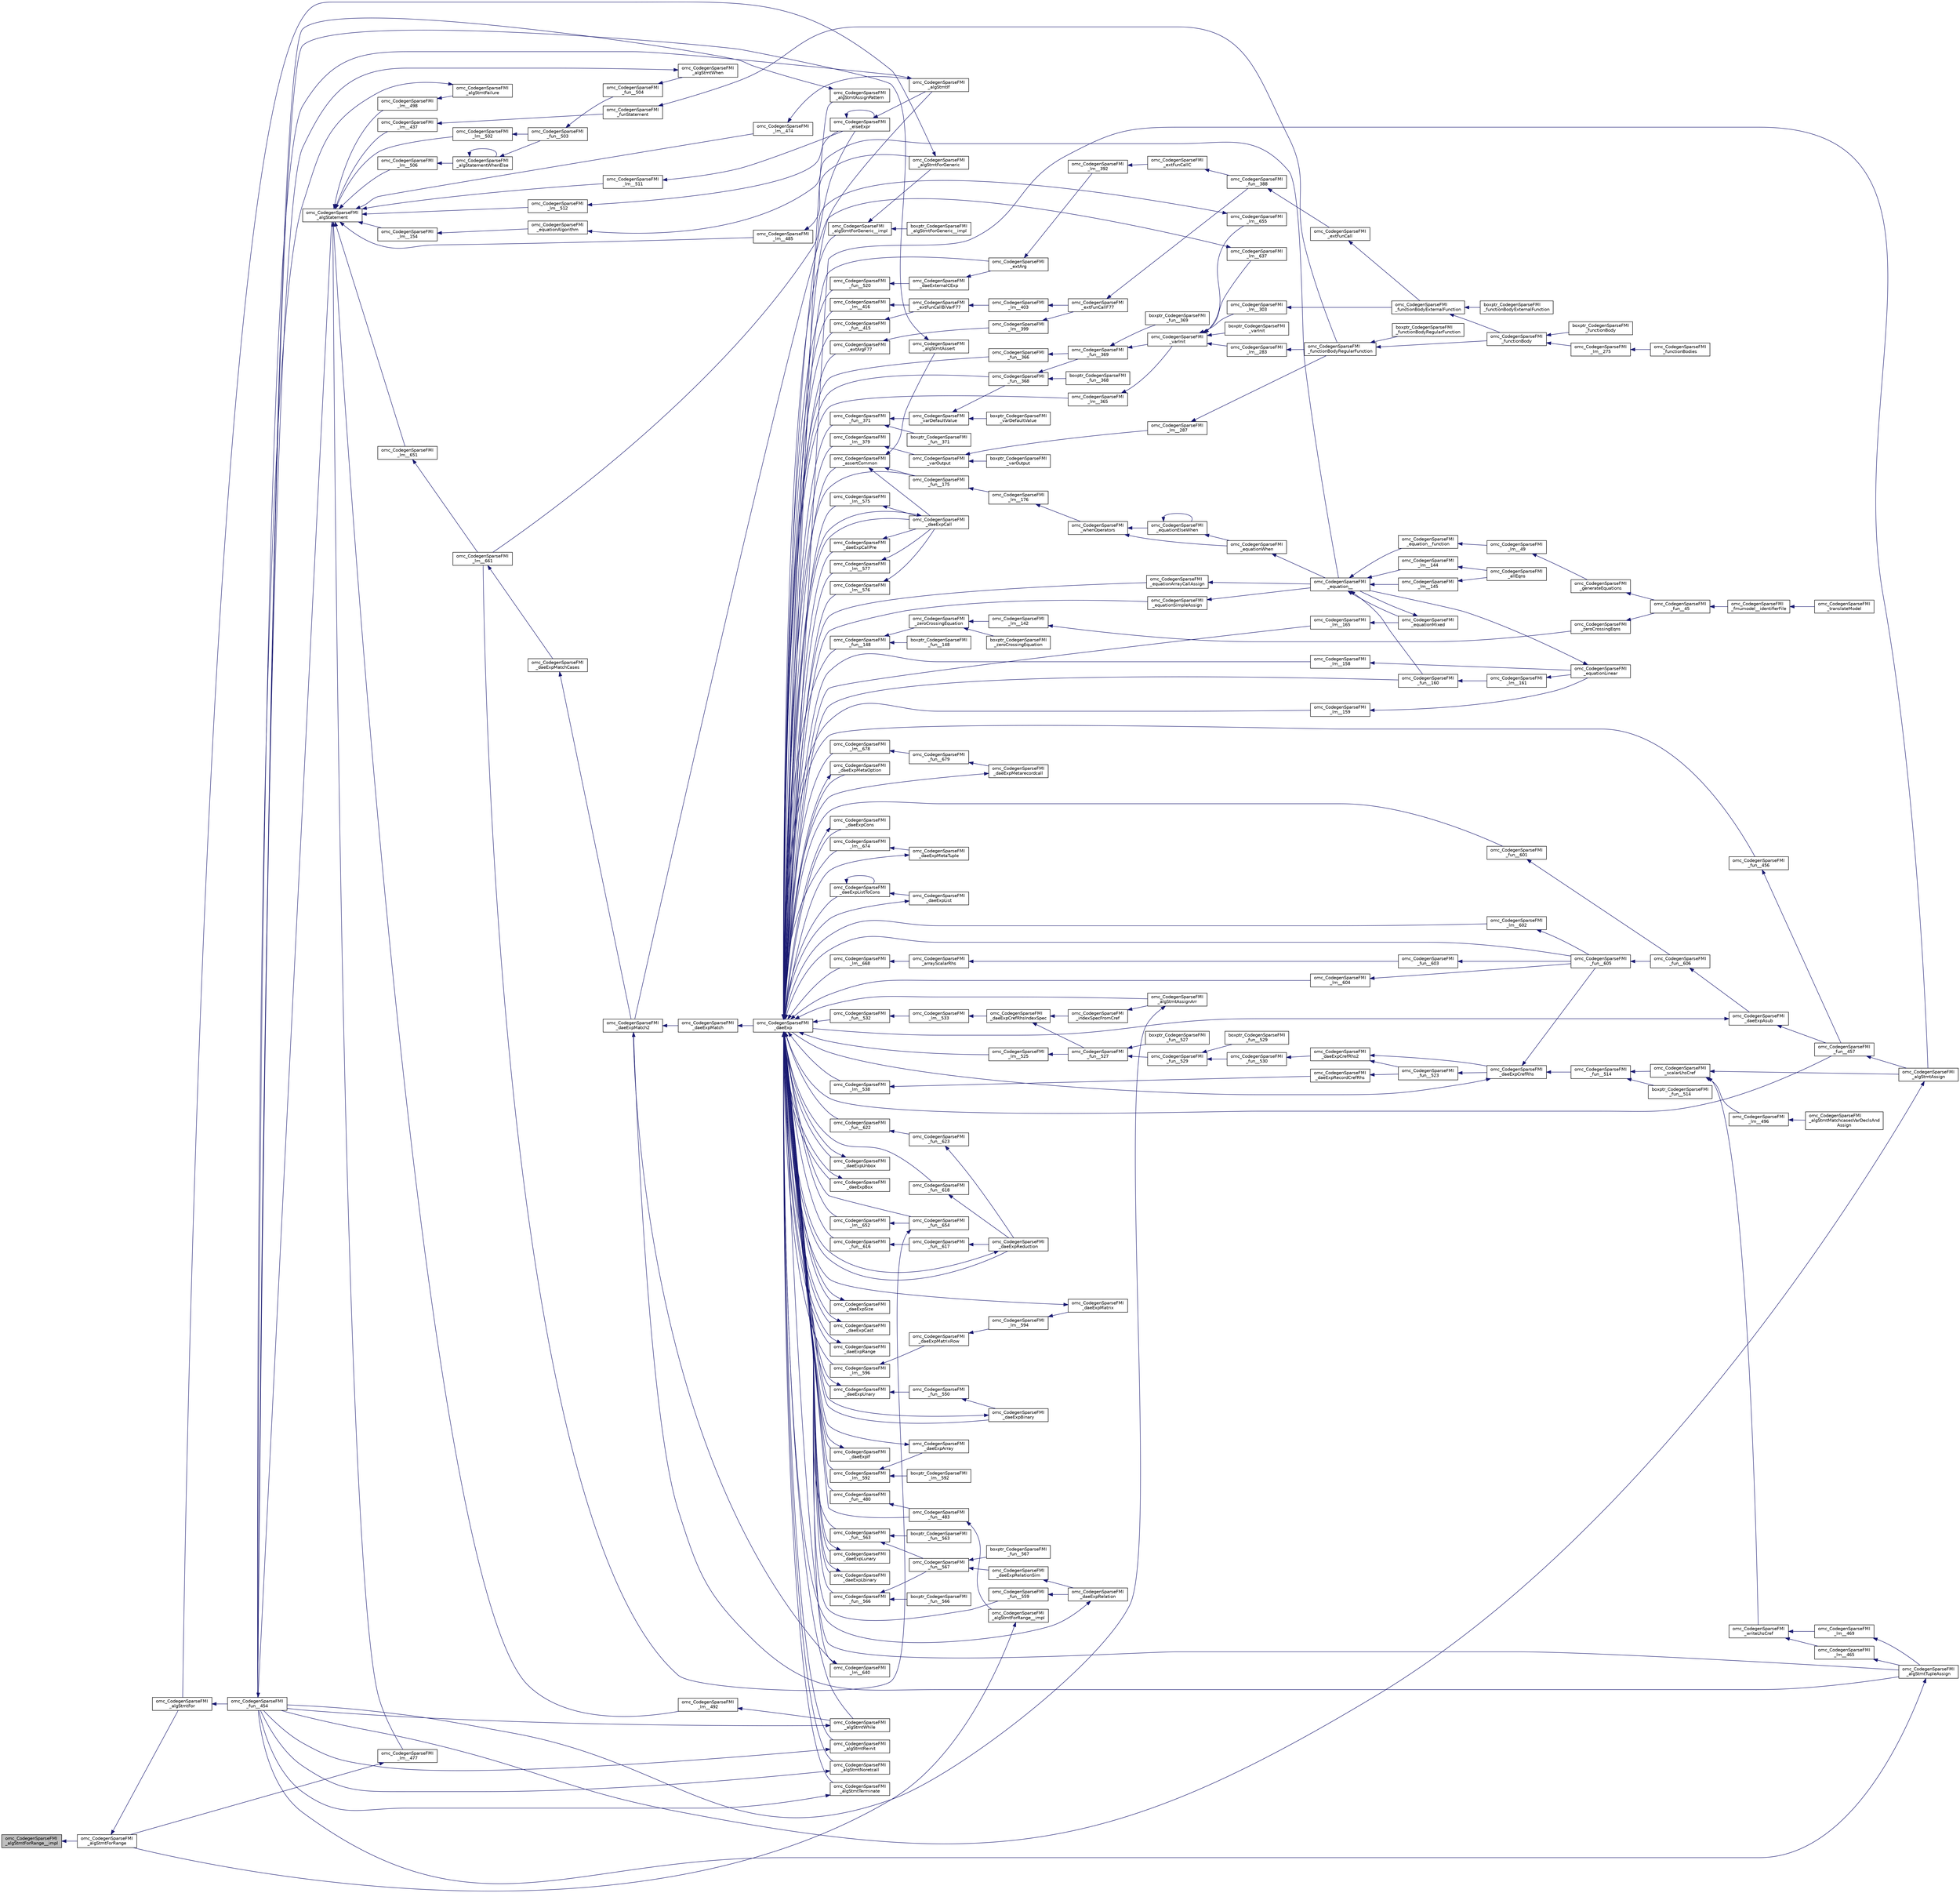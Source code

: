 digraph "omc_CodegenSparseFMI_algStmtForRange__impl"
{
  edge [fontname="Helvetica",fontsize="10",labelfontname="Helvetica",labelfontsize="10"];
  node [fontname="Helvetica",fontsize="10",shape=record];
  rankdir="LR";
  Node28747 [label="omc_CodegenSparseFMI\l_algStmtForRange__impl",height=0.2,width=0.4,color="black", fillcolor="grey75", style="filled", fontcolor="black"];
  Node28747 -> Node28748 [dir="back",color="midnightblue",fontsize="10",style="solid",fontname="Helvetica"];
  Node28748 [label="omc_CodegenSparseFMI\l_algStmtForRange",height=0.2,width=0.4,color="black", fillcolor="white", style="filled",URL="$da/d88/_codegen_sparse_f_m_i_8h.html#aec1da676936e15ede37d5d7df69bd5d3"];
  Node28748 -> Node28749 [dir="back",color="midnightblue",fontsize="10",style="solid",fontname="Helvetica"];
  Node28749 [label="omc_CodegenSparseFMI\l_algStmtFor",height=0.2,width=0.4,color="black", fillcolor="white", style="filled",URL="$da/d88/_codegen_sparse_f_m_i_8h.html#a4a85a211bdd342c5634f687ac8530821"];
  Node28749 -> Node28750 [dir="back",color="midnightblue",fontsize="10",style="solid",fontname="Helvetica"];
  Node28750 [label="omc_CodegenSparseFMI\l_fun__454",height=0.2,width=0.4,color="black", fillcolor="white", style="filled",URL="$d1/d2e/_codegen_sparse_f_m_i_8c.html#a38506d8a286cdb1703e9653cec496244"];
  Node28750 -> Node28751 [dir="back",color="midnightblue",fontsize="10",style="solid",fontname="Helvetica"];
  Node28751 [label="omc_CodegenSparseFMI\l_algStatement",height=0.2,width=0.4,color="black", fillcolor="white", style="filled",URL="$da/d88/_codegen_sparse_f_m_i_8h.html#a5d1fbf810cfb458410c3f606dd4518d6"];
  Node28751 -> Node28752 [dir="back",color="midnightblue",fontsize="10",style="solid",fontname="Helvetica"];
  Node28752 [label="omc_CodegenSparseFMI\l_lm__651",height=0.2,width=0.4,color="black", fillcolor="white", style="filled",URL="$d1/d2e/_codegen_sparse_f_m_i_8c.html#a4601ee3bb7611f920e2f9c96c21fce8e"];
  Node28752 -> Node28753 [dir="back",color="midnightblue",fontsize="10",style="solid",fontname="Helvetica"];
  Node28753 [label="omc_CodegenSparseFMI\l_lm__661",height=0.2,width=0.4,color="black", fillcolor="white", style="filled",URL="$d1/d2e/_codegen_sparse_f_m_i_8c.html#af15d08c53a5b48667e16622e16e97ec5"];
  Node28753 -> Node28754 [dir="back",color="midnightblue",fontsize="10",style="solid",fontname="Helvetica"];
  Node28754 [label="omc_CodegenSparseFMI\l_daeExpMatchCases",height=0.2,width=0.4,color="black", fillcolor="white", style="filled",URL="$da/d88/_codegen_sparse_f_m_i_8h.html#a67c72be0aaa49a7a85509e1c5ab98b41"];
  Node28754 -> Node28755 [dir="back",color="midnightblue",fontsize="10",style="solid",fontname="Helvetica"];
  Node28755 [label="omc_CodegenSparseFMI\l_daeExpMatch2",height=0.2,width=0.4,color="black", fillcolor="white", style="filled",URL="$da/d88/_codegen_sparse_f_m_i_8h.html#a3d2d85eda4fc6adaf9f0a30a7a870128"];
  Node28755 -> Node28756 [dir="back",color="midnightblue",fontsize="10",style="solid",fontname="Helvetica"];
  Node28756 [label="omc_CodegenSparseFMI\l_daeExpMatch",height=0.2,width=0.4,color="black", fillcolor="white", style="filled",URL="$da/d88/_codegen_sparse_f_m_i_8h.html#a59ba01dc770311168227b0e3a87b1e1d"];
  Node28756 -> Node28757 [dir="back",color="midnightblue",fontsize="10",style="solid",fontname="Helvetica"];
  Node28757 [label="omc_CodegenSparseFMI\l_daeExp",height=0.2,width=0.4,color="black", fillcolor="white", style="filled",URL="$da/d88/_codegen_sparse_f_m_i_8h.html#ab26972f772620810838d527d8554f2ac"];
  Node28757 -> Node28758 [dir="back",color="midnightblue",fontsize="10",style="solid",fontname="Helvetica"];
  Node28758 [label="omc_CodegenSparseFMI\l_assertCommon",height=0.2,width=0.4,color="black", fillcolor="white", style="filled",URL="$da/d88/_codegen_sparse_f_m_i_8h.html#affff73cc747add47129bcbacc2d38f9a"];
  Node28758 -> Node28759 [dir="back",color="midnightblue",fontsize="10",style="solid",fontname="Helvetica"];
  Node28759 [label="omc_CodegenSparseFMI\l_daeExpCall",height=0.2,width=0.4,color="black", fillcolor="white", style="filled",URL="$da/d88/_codegen_sparse_f_m_i_8h.html#a48a7b37bcd95aafb972b82321fa96aac"];
  Node28759 -> Node28757 [dir="back",color="midnightblue",fontsize="10",style="solid",fontname="Helvetica"];
  Node28758 -> Node28760 [dir="back",color="midnightblue",fontsize="10",style="solid",fontname="Helvetica"];
  Node28760 [label="omc_CodegenSparseFMI\l_algStmtAssert",height=0.2,width=0.4,color="black", fillcolor="white", style="filled",URL="$da/d88/_codegen_sparse_f_m_i_8h.html#a6b429ec5152996a5f9279a3ddf6844b0"];
  Node28760 -> Node28750 [dir="back",color="midnightblue",fontsize="10",style="solid",fontname="Helvetica"];
  Node28758 -> Node28761 [dir="back",color="midnightblue",fontsize="10",style="solid",fontname="Helvetica"];
  Node28761 [label="omc_CodegenSparseFMI\l_fun__175",height=0.2,width=0.4,color="black", fillcolor="white", style="filled",URL="$d1/d2e/_codegen_sparse_f_m_i_8c.html#ae71d3dbce84027f4da25d630128e9f06"];
  Node28761 -> Node28762 [dir="back",color="midnightblue",fontsize="10",style="solid",fontname="Helvetica"];
  Node28762 [label="omc_CodegenSparseFMI\l_lm__176",height=0.2,width=0.4,color="black", fillcolor="white", style="filled",URL="$d1/d2e/_codegen_sparse_f_m_i_8c.html#a3aab67e796da3718ac21ae4e0b10522b"];
  Node28762 -> Node28763 [dir="back",color="midnightblue",fontsize="10",style="solid",fontname="Helvetica"];
  Node28763 [label="omc_CodegenSparseFMI\l_whenOperators",height=0.2,width=0.4,color="black", fillcolor="white", style="filled",URL="$da/d88/_codegen_sparse_f_m_i_8h.html#aaa56a6cbe937c9e43604fbefcddc43d4"];
  Node28763 -> Node28764 [dir="back",color="midnightblue",fontsize="10",style="solid",fontname="Helvetica"];
  Node28764 [label="omc_CodegenSparseFMI\l_equationElseWhen",height=0.2,width=0.4,color="black", fillcolor="white", style="filled",URL="$da/d88/_codegen_sparse_f_m_i_8h.html#a9252f94be6a8d4db5d542a2a30867d21"];
  Node28764 -> Node28764 [dir="back",color="midnightblue",fontsize="10",style="solid",fontname="Helvetica"];
  Node28764 -> Node28765 [dir="back",color="midnightblue",fontsize="10",style="solid",fontname="Helvetica"];
  Node28765 [label="omc_CodegenSparseFMI\l_equationWhen",height=0.2,width=0.4,color="black", fillcolor="white", style="filled",URL="$da/d88/_codegen_sparse_f_m_i_8h.html#a182b50d619540de019adbeb9053f85d2"];
  Node28765 -> Node28766 [dir="back",color="midnightblue",fontsize="10",style="solid",fontname="Helvetica"];
  Node28766 [label="omc_CodegenSparseFMI\l_equation__",height=0.2,width=0.4,color="black", fillcolor="white", style="filled",URL="$da/d88/_codegen_sparse_f_m_i_8h.html#a99f4c0cb745d02faf3615bcda104a18a"];
  Node28766 -> Node28767 [dir="back",color="midnightblue",fontsize="10",style="solid",fontname="Helvetica"];
  Node28767 [label="omc_CodegenSparseFMI\l_equationMixed",height=0.2,width=0.4,color="black", fillcolor="white", style="filled",URL="$da/d88/_codegen_sparse_f_m_i_8h.html#ac29f9768bd0d77a3e1e85ee8d33113f2"];
  Node28767 -> Node28766 [dir="back",color="midnightblue",fontsize="10",style="solid",fontname="Helvetica"];
  Node28766 -> Node28768 [dir="back",color="midnightblue",fontsize="10",style="solid",fontname="Helvetica"];
  Node28768 [label="omc_CodegenSparseFMI\l_fun__160",height=0.2,width=0.4,color="black", fillcolor="white", style="filled",URL="$d1/d2e/_codegen_sparse_f_m_i_8c.html#ae706b7e1daac9ecce083bb0f153c4537"];
  Node28768 -> Node28769 [dir="back",color="midnightblue",fontsize="10",style="solid",fontname="Helvetica"];
  Node28769 [label="omc_CodegenSparseFMI\l_lm__161",height=0.2,width=0.4,color="black", fillcolor="white", style="filled",URL="$d1/d2e/_codegen_sparse_f_m_i_8c.html#afef10b15667b5fa348e2e5474100a059"];
  Node28769 -> Node28770 [dir="back",color="midnightblue",fontsize="10",style="solid",fontname="Helvetica"];
  Node28770 [label="omc_CodegenSparseFMI\l_equationLinear",height=0.2,width=0.4,color="black", fillcolor="white", style="filled",URL="$da/d88/_codegen_sparse_f_m_i_8h.html#ae8ae758cee8e51f80c69f273ea2dead4"];
  Node28770 -> Node28766 [dir="back",color="midnightblue",fontsize="10",style="solid",fontname="Helvetica"];
  Node28766 -> Node28771 [dir="back",color="midnightblue",fontsize="10",style="solid",fontname="Helvetica"];
  Node28771 [label="omc_CodegenSparseFMI\l_lm__145",height=0.2,width=0.4,color="black", fillcolor="white", style="filled",URL="$d1/d2e/_codegen_sparse_f_m_i_8c.html#a482b9fe4a2cf1170ba37c04cbeeba56b"];
  Node28771 -> Node28772 [dir="back",color="midnightblue",fontsize="10",style="solid",fontname="Helvetica"];
  Node28772 [label="omc_CodegenSparseFMI\l_allEqns",height=0.2,width=0.4,color="black", fillcolor="white", style="filled",URL="$da/d88/_codegen_sparse_f_m_i_8h.html#a94fa0652e8d98e8869394cc988af391b"];
  Node28766 -> Node28773 [dir="back",color="midnightblue",fontsize="10",style="solid",fontname="Helvetica"];
  Node28773 [label="omc_CodegenSparseFMI\l_lm__144",height=0.2,width=0.4,color="black", fillcolor="white", style="filled",URL="$d1/d2e/_codegen_sparse_f_m_i_8c.html#a53bc84287c3730b73c523380ca378dcf"];
  Node28773 -> Node28772 [dir="back",color="midnightblue",fontsize="10",style="solid",fontname="Helvetica"];
  Node28766 -> Node28774 [dir="back",color="midnightblue",fontsize="10",style="solid",fontname="Helvetica"];
  Node28774 [label="omc_CodegenSparseFMI\l_equation__function",height=0.2,width=0.4,color="black", fillcolor="white", style="filled",URL="$da/d88/_codegen_sparse_f_m_i_8h.html#a3b6d78478d2920ade27380933feef664"];
  Node28774 -> Node28775 [dir="back",color="midnightblue",fontsize="10",style="solid",fontname="Helvetica"];
  Node28775 [label="omc_CodegenSparseFMI\l_lm__49",height=0.2,width=0.4,color="black", fillcolor="white", style="filled",URL="$d1/d2e/_codegen_sparse_f_m_i_8c.html#afd950130e5951ce5d9b078504b8e5445"];
  Node28775 -> Node28776 [dir="back",color="midnightblue",fontsize="10",style="solid",fontname="Helvetica"];
  Node28776 [label="omc_CodegenSparseFMI\l_generateEquations",height=0.2,width=0.4,color="black", fillcolor="white", style="filled",URL="$da/d88/_codegen_sparse_f_m_i_8h.html#a944e50c37aa93fa6e9c540a7d9a7f671"];
  Node28776 -> Node28777 [dir="back",color="midnightblue",fontsize="10",style="solid",fontname="Helvetica"];
  Node28777 [label="omc_CodegenSparseFMI\l_fun__45",height=0.2,width=0.4,color="black", fillcolor="white", style="filled",URL="$d1/d2e/_codegen_sparse_f_m_i_8c.html#a33c397eee4567dbaf5269d88f9ea50f2"];
  Node28777 -> Node28778 [dir="back",color="midnightblue",fontsize="10",style="solid",fontname="Helvetica"];
  Node28778 [label="omc_CodegenSparseFMI\l_fmumodel__identifierFile",height=0.2,width=0.4,color="black", fillcolor="white", style="filled",URL="$da/d88/_codegen_sparse_f_m_i_8h.html#a0d704247081fbb1f268bdd5ae5d7f3f3"];
  Node28778 -> Node28779 [dir="back",color="midnightblue",fontsize="10",style="solid",fontname="Helvetica"];
  Node28779 [label="omc_CodegenSparseFMI\l_translateModel",height=0.2,width=0.4,color="black", fillcolor="white", style="filled",URL="$da/d88/_codegen_sparse_f_m_i_8h.html#a6e115544fcae7968ab9fa00a0ea17b1d"];
  Node28763 -> Node28765 [dir="back",color="midnightblue",fontsize="10",style="solid",fontname="Helvetica"];
  Node28757 -> Node28780 [dir="back",color="midnightblue",fontsize="10",style="solid",fontname="Helvetica"];
  Node28780 [label="omc_CodegenSparseFMI\l_algStmtAssignPattern",height=0.2,width=0.4,color="black", fillcolor="white", style="filled",URL="$da/d88/_codegen_sparse_f_m_i_8h.html#aa769cf6a279946c8484ba60efafa1bc7"];
  Node28780 -> Node28750 [dir="back",color="midnightblue",fontsize="10",style="solid",fontname="Helvetica"];
  Node28757 -> Node28781 [dir="back",color="midnightblue",fontsize="10",style="solid",fontname="Helvetica"];
  Node28781 [label="omc_CodegenSparseFMI\l_lm__678",height=0.2,width=0.4,color="black", fillcolor="white", style="filled",URL="$d1/d2e/_codegen_sparse_f_m_i_8c.html#a128c47290974b3ffbcea043e82979943"];
  Node28781 -> Node28782 [dir="back",color="midnightblue",fontsize="10",style="solid",fontname="Helvetica"];
  Node28782 [label="omc_CodegenSparseFMI\l_fun__679",height=0.2,width=0.4,color="black", fillcolor="white", style="filled",URL="$d1/d2e/_codegen_sparse_f_m_i_8c.html#a2365ba198f39b872daa06cc5d23c6252"];
  Node28782 -> Node28783 [dir="back",color="midnightblue",fontsize="10",style="solid",fontname="Helvetica"];
  Node28783 [label="omc_CodegenSparseFMI\l_daeExpMetarecordcall",height=0.2,width=0.4,color="black", fillcolor="white", style="filled",URL="$da/d88/_codegen_sparse_f_m_i_8h.html#af4d3cdaeb7380d8a65146e12030c5c0e"];
  Node28783 -> Node28757 [dir="back",color="midnightblue",fontsize="10",style="solid",fontname="Helvetica"];
  Node28757 -> Node28784 [dir="back",color="midnightblue",fontsize="10",style="solid",fontname="Helvetica"];
  Node28784 [label="omc_CodegenSparseFMI\l_daeExpMetaOption",height=0.2,width=0.4,color="black", fillcolor="white", style="filled",URL="$da/d88/_codegen_sparse_f_m_i_8h.html#ae536b39241762561555271004c37440e"];
  Node28784 -> Node28757 [dir="back",color="midnightblue",fontsize="10",style="solid",fontname="Helvetica"];
  Node28757 -> Node28785 [dir="back",color="midnightblue",fontsize="10",style="solid",fontname="Helvetica"];
  Node28785 [label="omc_CodegenSparseFMI\l_lm__674",height=0.2,width=0.4,color="black", fillcolor="white", style="filled",URL="$d1/d2e/_codegen_sparse_f_m_i_8c.html#ad52f1b672015908228e495a9b9ff40ca"];
  Node28785 -> Node28786 [dir="back",color="midnightblue",fontsize="10",style="solid",fontname="Helvetica"];
  Node28786 [label="omc_CodegenSparseFMI\l_daeExpMetaTuple",height=0.2,width=0.4,color="black", fillcolor="white", style="filled",URL="$da/d88/_codegen_sparse_f_m_i_8h.html#a37dab4d4c7bc7fd838505c060a8b9049"];
  Node28786 -> Node28757 [dir="back",color="midnightblue",fontsize="10",style="solid",fontname="Helvetica"];
  Node28757 -> Node28787 [dir="back",color="midnightblue",fontsize="10",style="solid",fontname="Helvetica"];
  Node28787 [label="omc_CodegenSparseFMI\l_daeExpCons",height=0.2,width=0.4,color="black", fillcolor="white", style="filled",URL="$da/d88/_codegen_sparse_f_m_i_8h.html#ab881b9f7dbddb69fe91bb74c9c5c54c1"];
  Node28787 -> Node28757 [dir="back",color="midnightblue",fontsize="10",style="solid",fontname="Helvetica"];
  Node28757 -> Node28788 [dir="back",color="midnightblue",fontsize="10",style="solid",fontname="Helvetica"];
  Node28788 [label="omc_CodegenSparseFMI\l_daeExpListToCons",height=0.2,width=0.4,color="black", fillcolor="white", style="filled",URL="$da/d88/_codegen_sparse_f_m_i_8h.html#a1d1ae6cb82e69292e58b8c65e002ea55"];
  Node28788 -> Node28788 [dir="back",color="midnightblue",fontsize="10",style="solid",fontname="Helvetica"];
  Node28788 -> Node28789 [dir="back",color="midnightblue",fontsize="10",style="solid",fontname="Helvetica"];
  Node28789 [label="omc_CodegenSparseFMI\l_daeExpList",height=0.2,width=0.4,color="black", fillcolor="white", style="filled",URL="$da/d88/_codegen_sparse_f_m_i_8h.html#a2f666b582c610d5c8b23988ecba9664b"];
  Node28789 -> Node28757 [dir="back",color="midnightblue",fontsize="10",style="solid",fontname="Helvetica"];
  Node28757 -> Node28790 [dir="back",color="midnightblue",fontsize="10",style="solid",fontname="Helvetica"];
  Node28790 [label="omc_CodegenSparseFMI\l_lm__668",height=0.2,width=0.4,color="black", fillcolor="white", style="filled",URL="$d1/d2e/_codegen_sparse_f_m_i_8c.html#a76351725b41da0af498aadf54b92c275"];
  Node28790 -> Node28791 [dir="back",color="midnightblue",fontsize="10",style="solid",fontname="Helvetica"];
  Node28791 [label="omc_CodegenSparseFMI\l_arrayScalarRhs",height=0.2,width=0.4,color="black", fillcolor="white", style="filled",URL="$da/d88/_codegen_sparse_f_m_i_8h.html#ab4de96fd8fb5647ef325ca122a4753f3"];
  Node28791 -> Node28792 [dir="back",color="midnightblue",fontsize="10",style="solid",fontname="Helvetica"];
  Node28792 [label="omc_CodegenSparseFMI\l_fun__603",height=0.2,width=0.4,color="black", fillcolor="white", style="filled",URL="$d1/d2e/_codegen_sparse_f_m_i_8c.html#adbd2857da6df0e479b3bd77c5b7a8f7d"];
  Node28792 -> Node28793 [dir="back",color="midnightblue",fontsize="10",style="solid",fontname="Helvetica"];
  Node28793 [label="omc_CodegenSparseFMI\l_fun__605",height=0.2,width=0.4,color="black", fillcolor="white", style="filled",URL="$d1/d2e/_codegen_sparse_f_m_i_8c.html#a9bd0f333ed74be93d8bd6468cde56736"];
  Node28793 -> Node28794 [dir="back",color="midnightblue",fontsize="10",style="solid",fontname="Helvetica"];
  Node28794 [label="omc_CodegenSparseFMI\l_fun__606",height=0.2,width=0.4,color="black", fillcolor="white", style="filled",URL="$d1/d2e/_codegen_sparse_f_m_i_8c.html#a57e7ee8cc6cf0e5de142a92a92caf6d0"];
  Node28794 -> Node28795 [dir="back",color="midnightblue",fontsize="10",style="solid",fontname="Helvetica"];
  Node28795 [label="omc_CodegenSparseFMI\l_daeExpAsub",height=0.2,width=0.4,color="black", fillcolor="white", style="filled",URL="$da/d88/_codegen_sparse_f_m_i_8h.html#ab042430b0f630bd548c9122206a41a76"];
  Node28795 -> Node28757 [dir="back",color="midnightblue",fontsize="10",style="solid",fontname="Helvetica"];
  Node28795 -> Node28796 [dir="back",color="midnightblue",fontsize="10",style="solid",fontname="Helvetica"];
  Node28796 [label="omc_CodegenSparseFMI\l_fun__457",height=0.2,width=0.4,color="black", fillcolor="white", style="filled",URL="$d1/d2e/_codegen_sparse_f_m_i_8c.html#a9a66843f2c8f85ed8a0e89829eadf41b"];
  Node28796 -> Node28797 [dir="back",color="midnightblue",fontsize="10",style="solid",fontname="Helvetica"];
  Node28797 [label="omc_CodegenSparseFMI\l_algStmtAssign",height=0.2,width=0.4,color="black", fillcolor="white", style="filled",URL="$da/d88/_codegen_sparse_f_m_i_8h.html#a1c3cbb22c2453d6b93e5a19e87126639"];
  Node28797 -> Node28750 [dir="back",color="midnightblue",fontsize="10",style="solid",fontname="Helvetica"];
  Node28757 -> Node28798 [dir="back",color="midnightblue",fontsize="10",style="solid",fontname="Helvetica"];
  Node28798 [label="omc_CodegenSparseFMI\l_daeExpUnbox",height=0.2,width=0.4,color="black", fillcolor="white", style="filled",URL="$da/d88/_codegen_sparse_f_m_i_8h.html#ad8a93ec5bfec6454d268e95a82bf96b8"];
  Node28798 -> Node28757 [dir="back",color="midnightblue",fontsize="10",style="solid",fontname="Helvetica"];
  Node28757 -> Node28799 [dir="back",color="midnightblue",fontsize="10",style="solid",fontname="Helvetica"];
  Node28799 [label="omc_CodegenSparseFMI\l_daeExpBox",height=0.2,width=0.4,color="black", fillcolor="white", style="filled",URL="$da/d88/_codegen_sparse_f_m_i_8h.html#a39dc1615a535b01d20db9b87fc607d3c"];
  Node28799 -> Node28757 [dir="back",color="midnightblue",fontsize="10",style="solid",fontname="Helvetica"];
  Node28757 -> Node28800 [dir="back",color="midnightblue",fontsize="10",style="solid",fontname="Helvetica"];
  Node28800 [label="omc_CodegenSparseFMI\l_fun__654",height=0.2,width=0.4,color="black", fillcolor="white", style="filled",URL="$d1/d2e/_codegen_sparse_f_m_i_8c.html#a779418d021f2bf6e5e05257271d6512f"];
  Node28800 -> Node28753 [dir="back",color="midnightblue",fontsize="10",style="solid",fontname="Helvetica"];
  Node28757 -> Node28801 [dir="back",color="midnightblue",fontsize="10",style="solid",fontname="Helvetica"];
  Node28801 [label="omc_CodegenSparseFMI\l_lm__652",height=0.2,width=0.4,color="black", fillcolor="white", style="filled",URL="$d1/d2e/_codegen_sparse_f_m_i_8c.html#afb77daba20dc13d99f8916228d277ad2"];
  Node28801 -> Node28800 [dir="back",color="midnightblue",fontsize="10",style="solid",fontname="Helvetica"];
  Node28757 -> Node28802 [dir="back",color="midnightblue",fontsize="10",style="solid",fontname="Helvetica"];
  Node28802 [label="omc_CodegenSparseFMI\l_lm__640",height=0.2,width=0.4,color="black", fillcolor="white", style="filled",URL="$d1/d2e/_codegen_sparse_f_m_i_8c.html#ab7ae5141c274871c57b0fb912e7ddaf7"];
  Node28802 -> Node28755 [dir="back",color="midnightblue",fontsize="10",style="solid",fontname="Helvetica"];
  Node28757 -> Node28803 [dir="back",color="midnightblue",fontsize="10",style="solid",fontname="Helvetica"];
  Node28803 [label="omc_CodegenSparseFMI\l_daeExpReduction",height=0.2,width=0.4,color="black", fillcolor="white", style="filled",URL="$da/d88/_codegen_sparse_f_m_i_8h.html#a215e1cfa638090eb2c87b8d31be99cf0"];
  Node28803 -> Node28757 [dir="back",color="midnightblue",fontsize="10",style="solid",fontname="Helvetica"];
  Node28757 -> Node28804 [dir="back",color="midnightblue",fontsize="10",style="solid",fontname="Helvetica"];
  Node28804 [label="omc_CodegenSparseFMI\l_fun__622",height=0.2,width=0.4,color="black", fillcolor="white", style="filled",URL="$d1/d2e/_codegen_sparse_f_m_i_8c.html#ae5c95b0ba06e68ed18a5d60da4cda046"];
  Node28804 -> Node28805 [dir="back",color="midnightblue",fontsize="10",style="solid",fontname="Helvetica"];
  Node28805 [label="omc_CodegenSparseFMI\l_fun__623",height=0.2,width=0.4,color="black", fillcolor="white", style="filled",URL="$d1/d2e/_codegen_sparse_f_m_i_8c.html#ad252a6b0c4628a8f587fbfdf6b702226"];
  Node28805 -> Node28803 [dir="back",color="midnightblue",fontsize="10",style="solid",fontname="Helvetica"];
  Node28757 -> Node28806 [dir="back",color="midnightblue",fontsize="10",style="solid",fontname="Helvetica"];
  Node28806 [label="omc_CodegenSparseFMI\l_fun__618",height=0.2,width=0.4,color="black", fillcolor="white", style="filled",URL="$d1/d2e/_codegen_sparse_f_m_i_8c.html#a6b9efcf5bb1e83e9d6d64821e5b15530"];
  Node28806 -> Node28803 [dir="back",color="midnightblue",fontsize="10",style="solid",fontname="Helvetica"];
  Node28757 -> Node28807 [dir="back",color="midnightblue",fontsize="10",style="solid",fontname="Helvetica"];
  Node28807 [label="omc_CodegenSparseFMI\l_fun__616",height=0.2,width=0.4,color="black", fillcolor="white", style="filled",URL="$d1/d2e/_codegen_sparse_f_m_i_8c.html#a635859e8c511453505953fab612853b3"];
  Node28807 -> Node28808 [dir="back",color="midnightblue",fontsize="10",style="solid",fontname="Helvetica"];
  Node28808 [label="omc_CodegenSparseFMI\l_fun__617",height=0.2,width=0.4,color="black", fillcolor="white", style="filled",URL="$d1/d2e/_codegen_sparse_f_m_i_8c.html#aa08069808fe588458678d9549eb3b245"];
  Node28808 -> Node28803 [dir="back",color="midnightblue",fontsize="10",style="solid",fontname="Helvetica"];
  Node28757 -> Node28809 [dir="back",color="midnightblue",fontsize="10",style="solid",fontname="Helvetica"];
  Node28809 [label="omc_CodegenSparseFMI\l_daeExpSize",height=0.2,width=0.4,color="black", fillcolor="white", style="filled",URL="$da/d88/_codegen_sparse_f_m_i_8h.html#a65806134dc2b86c56ad13bd542641799"];
  Node28809 -> Node28757 [dir="back",color="midnightblue",fontsize="10",style="solid",fontname="Helvetica"];
  Node28757 -> Node28810 [dir="back",color="midnightblue",fontsize="10",style="solid",fontname="Helvetica"];
  Node28810 [label="omc_CodegenSparseFMI\l_daeExpCallPre",height=0.2,width=0.4,color="black", fillcolor="white", style="filled",URL="$da/d88/_codegen_sparse_f_m_i_8h.html#a14fa316eb180ca150badd71a2b426953"];
  Node28810 -> Node28759 [dir="back",color="midnightblue",fontsize="10",style="solid",fontname="Helvetica"];
  Node28757 -> Node28793 [dir="back",color="midnightblue",fontsize="10",style="solid",fontname="Helvetica"];
  Node28757 -> Node28811 [dir="back",color="midnightblue",fontsize="10",style="solid",fontname="Helvetica"];
  Node28811 [label="omc_CodegenSparseFMI\l_lm__604",height=0.2,width=0.4,color="black", fillcolor="white", style="filled",URL="$d1/d2e/_codegen_sparse_f_m_i_8c.html#a1ea19ba89eb6b92706330d280b4a28c4"];
  Node28811 -> Node28793 [dir="back",color="midnightblue",fontsize="10",style="solid",fontname="Helvetica"];
  Node28757 -> Node28812 [dir="back",color="midnightblue",fontsize="10",style="solid",fontname="Helvetica"];
  Node28812 [label="omc_CodegenSparseFMI\l_lm__602",height=0.2,width=0.4,color="black", fillcolor="white", style="filled",URL="$d1/d2e/_codegen_sparse_f_m_i_8c.html#a033ed9fe3cb36fea59e62007c6a4d090"];
  Node28812 -> Node28793 [dir="back",color="midnightblue",fontsize="10",style="solid",fontname="Helvetica"];
  Node28757 -> Node28813 [dir="back",color="midnightblue",fontsize="10",style="solid",fontname="Helvetica"];
  Node28813 [label="omc_CodegenSparseFMI\l_fun__601",height=0.2,width=0.4,color="black", fillcolor="white", style="filled",URL="$d1/d2e/_codegen_sparse_f_m_i_8c.html#a7e7064f5d085e776607bd7e91ba97557"];
  Node28813 -> Node28794 [dir="back",color="midnightblue",fontsize="10",style="solid",fontname="Helvetica"];
  Node28757 -> Node28814 [dir="back",color="midnightblue",fontsize="10",style="solid",fontname="Helvetica"];
  Node28814 [label="omc_CodegenSparseFMI\l_daeExpCast",height=0.2,width=0.4,color="black", fillcolor="white", style="filled",URL="$da/d88/_codegen_sparse_f_m_i_8h.html#a4925df985f63c7b864fc53ff465f925e"];
  Node28814 -> Node28757 [dir="back",color="midnightblue",fontsize="10",style="solid",fontname="Helvetica"];
  Node28757 -> Node28815 [dir="back",color="midnightblue",fontsize="10",style="solid",fontname="Helvetica"];
  Node28815 [label="omc_CodegenSparseFMI\l_daeExpRange",height=0.2,width=0.4,color="black", fillcolor="white", style="filled",URL="$da/d88/_codegen_sparse_f_m_i_8h.html#ab06fb091af14bb2ea0472c05fb26c075"];
  Node28815 -> Node28757 [dir="back",color="midnightblue",fontsize="10",style="solid",fontname="Helvetica"];
  Node28757 -> Node28816 [dir="back",color="midnightblue",fontsize="10",style="solid",fontname="Helvetica"];
  Node28816 [label="omc_CodegenSparseFMI\l_lm__596",height=0.2,width=0.4,color="black", fillcolor="white", style="filled",URL="$d1/d2e/_codegen_sparse_f_m_i_8c.html#a14d5df57654fa55b92d5aff9036ec0ab"];
  Node28816 -> Node28817 [dir="back",color="midnightblue",fontsize="10",style="solid",fontname="Helvetica"];
  Node28817 [label="omc_CodegenSparseFMI\l_daeExpMatrixRow",height=0.2,width=0.4,color="black", fillcolor="white", style="filled",URL="$da/d88/_codegen_sparse_f_m_i_8h.html#aaa8e0e4a311cbf73da7a14c47f4570ac"];
  Node28817 -> Node28818 [dir="back",color="midnightblue",fontsize="10",style="solid",fontname="Helvetica"];
  Node28818 [label="omc_CodegenSparseFMI\l_lm__594",height=0.2,width=0.4,color="black", fillcolor="white", style="filled",URL="$d1/d2e/_codegen_sparse_f_m_i_8c.html#a6851ce9fae595fa7b523b79ce247f9ea"];
  Node28818 -> Node28819 [dir="back",color="midnightblue",fontsize="10",style="solid",fontname="Helvetica"];
  Node28819 [label="omc_CodegenSparseFMI\l_daeExpMatrix",height=0.2,width=0.4,color="black", fillcolor="white", style="filled",URL="$da/d88/_codegen_sparse_f_m_i_8h.html#a6f74e3aeec53ec03a5f219a12576dca4"];
  Node28819 -> Node28757 [dir="back",color="midnightblue",fontsize="10",style="solid",fontname="Helvetica"];
  Node28757 -> Node28820 [dir="back",color="midnightblue",fontsize="10",style="solid",fontname="Helvetica"];
  Node28820 [label="omc_CodegenSparseFMI\l_lm__592",height=0.2,width=0.4,color="black", fillcolor="white", style="filled",URL="$d1/d2e/_codegen_sparse_f_m_i_8c.html#a2e9ed496758b97468e8f6941914f675c"];
  Node28820 -> Node28821 [dir="back",color="midnightblue",fontsize="10",style="solid",fontname="Helvetica"];
  Node28821 [label="omc_CodegenSparseFMI\l_daeExpArray",height=0.2,width=0.4,color="black", fillcolor="white", style="filled",URL="$da/d88/_codegen_sparse_f_m_i_8h.html#a88f664ab98fd5d6d05ad0e1958fa159f"];
  Node28821 -> Node28757 [dir="back",color="midnightblue",fontsize="10",style="solid",fontname="Helvetica"];
  Node28820 -> Node28822 [dir="back",color="midnightblue",fontsize="10",style="solid",fontname="Helvetica"];
  Node28822 [label="boxptr_CodegenSparseFMI\l_lm__592",height=0.2,width=0.4,color="black", fillcolor="white", style="filled",URL="$d1/d2e/_codegen_sparse_f_m_i_8c.html#a14367956a97e5e5449a9ee418310e77f"];
  Node28757 -> Node28759 [dir="back",color="midnightblue",fontsize="10",style="solid",fontname="Helvetica"];
  Node28757 -> Node28823 [dir="back",color="midnightblue",fontsize="10",style="solid",fontname="Helvetica"];
  Node28823 [label="omc_CodegenSparseFMI\l_lm__577",height=0.2,width=0.4,color="black", fillcolor="white", style="filled",URL="$d1/d2e/_codegen_sparse_f_m_i_8c.html#aa4835158f163790c1f9e865fa1b20423"];
  Node28823 -> Node28759 [dir="back",color="midnightblue",fontsize="10",style="solid",fontname="Helvetica"];
  Node28757 -> Node28824 [dir="back",color="midnightblue",fontsize="10",style="solid",fontname="Helvetica"];
  Node28824 [label="omc_CodegenSparseFMI\l_lm__576",height=0.2,width=0.4,color="black", fillcolor="white", style="filled",URL="$d1/d2e/_codegen_sparse_f_m_i_8c.html#a40ec6104238226b95ab6a66b9cfeebaf"];
  Node28824 -> Node28759 [dir="back",color="midnightblue",fontsize="10",style="solid",fontname="Helvetica"];
  Node28757 -> Node28825 [dir="back",color="midnightblue",fontsize="10",style="solid",fontname="Helvetica"];
  Node28825 [label="omc_CodegenSparseFMI\l_lm__575",height=0.2,width=0.4,color="black", fillcolor="white", style="filled",URL="$d1/d2e/_codegen_sparse_f_m_i_8c.html#a88ecf3a6232cff443bc5d54993d50fc8"];
  Node28825 -> Node28759 [dir="back",color="midnightblue",fontsize="10",style="solid",fontname="Helvetica"];
  Node28757 -> Node28826 [dir="back",color="midnightblue",fontsize="10",style="solid",fontname="Helvetica"];
  Node28826 [label="omc_CodegenSparseFMI\l_daeExpIf",height=0.2,width=0.4,color="black", fillcolor="white", style="filled",URL="$da/d88/_codegen_sparse_f_m_i_8h.html#adab7f987725ccb3a03744e1de01d4c79"];
  Node28826 -> Node28757 [dir="back",color="midnightblue",fontsize="10",style="solid",fontname="Helvetica"];
  Node28757 -> Node28827 [dir="back",color="midnightblue",fontsize="10",style="solid",fontname="Helvetica"];
  Node28827 [label="omc_CodegenSparseFMI\l_fun__566",height=0.2,width=0.4,color="black", fillcolor="white", style="filled",URL="$d1/d2e/_codegen_sparse_f_m_i_8c.html#ad34858a04dcb80cd422869b85ac7c18d"];
  Node28827 -> Node28828 [dir="back",color="midnightblue",fontsize="10",style="solid",fontname="Helvetica"];
  Node28828 [label="omc_CodegenSparseFMI\l_fun__567",height=0.2,width=0.4,color="black", fillcolor="white", style="filled",URL="$d1/d2e/_codegen_sparse_f_m_i_8c.html#aef7d2649f8ac06f68ee746f6547d3e38"];
  Node28828 -> Node28829 [dir="back",color="midnightblue",fontsize="10",style="solid",fontname="Helvetica"];
  Node28829 [label="omc_CodegenSparseFMI\l_daeExpRelationSim",height=0.2,width=0.4,color="black", fillcolor="white", style="filled",URL="$da/d88/_codegen_sparse_f_m_i_8h.html#af7a4eaffacd2294a72d4d75d8c1c750d"];
  Node28829 -> Node28830 [dir="back",color="midnightblue",fontsize="10",style="solid",fontname="Helvetica"];
  Node28830 [label="omc_CodegenSparseFMI\l_daeExpRelation",height=0.2,width=0.4,color="black", fillcolor="white", style="filled",URL="$da/d88/_codegen_sparse_f_m_i_8h.html#af5c266092524f9c43b3e5ed60bde1598"];
  Node28830 -> Node28757 [dir="back",color="midnightblue",fontsize="10",style="solid",fontname="Helvetica"];
  Node28828 -> Node28831 [dir="back",color="midnightblue",fontsize="10",style="solid",fontname="Helvetica"];
  Node28831 [label="boxptr_CodegenSparseFMI\l_fun__567",height=0.2,width=0.4,color="black", fillcolor="white", style="filled",URL="$d1/d2e/_codegen_sparse_f_m_i_8c.html#a4dc4b62519efd3816c40fd491aaa13b0"];
  Node28827 -> Node28832 [dir="back",color="midnightblue",fontsize="10",style="solid",fontname="Helvetica"];
  Node28832 [label="boxptr_CodegenSparseFMI\l_fun__566",height=0.2,width=0.4,color="black", fillcolor="white", style="filled",URL="$d1/d2e/_codegen_sparse_f_m_i_8c.html#a3c4a6d6041e14096e6ab87ed411992ba"];
  Node28757 -> Node28833 [dir="back",color="midnightblue",fontsize="10",style="solid",fontname="Helvetica"];
  Node28833 [label="omc_CodegenSparseFMI\l_fun__563",height=0.2,width=0.4,color="black", fillcolor="white", style="filled",URL="$d1/d2e/_codegen_sparse_f_m_i_8c.html#a299b039f830fdd036c59be5072bb62f8"];
  Node28833 -> Node28828 [dir="back",color="midnightblue",fontsize="10",style="solid",fontname="Helvetica"];
  Node28833 -> Node28834 [dir="back",color="midnightblue",fontsize="10",style="solid",fontname="Helvetica"];
  Node28834 [label="boxptr_CodegenSparseFMI\l_fun__563",height=0.2,width=0.4,color="black", fillcolor="white", style="filled",URL="$d1/d2e/_codegen_sparse_f_m_i_8c.html#ab0129ca19779d8146bf4ef226594e5d6"];
  Node28757 -> Node28835 [dir="back",color="midnightblue",fontsize="10",style="solid",fontname="Helvetica"];
  Node28835 [label="omc_CodegenSparseFMI\l_fun__559",height=0.2,width=0.4,color="black", fillcolor="white", style="filled",URL="$d1/d2e/_codegen_sparse_f_m_i_8c.html#a5dbc7fcb9ca1752d28d85113c0e18957"];
  Node28835 -> Node28830 [dir="back",color="midnightblue",fontsize="10",style="solid",fontname="Helvetica"];
  Node28757 -> Node28836 [dir="back",color="midnightblue",fontsize="10",style="solid",fontname="Helvetica"];
  Node28836 [label="omc_CodegenSparseFMI\l_daeExpLunary",height=0.2,width=0.4,color="black", fillcolor="white", style="filled",URL="$da/d88/_codegen_sparse_f_m_i_8h.html#a2aa1a5d377bfb468965ccc50a6f50cb6"];
  Node28836 -> Node28757 [dir="back",color="midnightblue",fontsize="10",style="solid",fontname="Helvetica"];
  Node28757 -> Node28837 [dir="back",color="midnightblue",fontsize="10",style="solid",fontname="Helvetica"];
  Node28837 [label="omc_CodegenSparseFMI\l_daeExpLbinary",height=0.2,width=0.4,color="black", fillcolor="white", style="filled",URL="$da/d88/_codegen_sparse_f_m_i_8h.html#a0f27518bcedaf68af58ebf86d3864875"];
  Node28837 -> Node28757 [dir="back",color="midnightblue",fontsize="10",style="solid",fontname="Helvetica"];
  Node28757 -> Node28838 [dir="back",color="midnightblue",fontsize="10",style="solid",fontname="Helvetica"];
  Node28838 [label="omc_CodegenSparseFMI\l_daeExpUnary",height=0.2,width=0.4,color="black", fillcolor="white", style="filled",URL="$da/d88/_codegen_sparse_f_m_i_8h.html#af745f9e4c3d9336e78492c5e0a87bfb5"];
  Node28838 -> Node28839 [dir="back",color="midnightblue",fontsize="10",style="solid",fontname="Helvetica"];
  Node28839 [label="omc_CodegenSparseFMI\l_fun__550",height=0.2,width=0.4,color="black", fillcolor="white", style="filled",URL="$d1/d2e/_codegen_sparse_f_m_i_8c.html#ac6799101bb1a54a3de54a89d7fbed728"];
  Node28839 -> Node28840 [dir="back",color="midnightblue",fontsize="10",style="solid",fontname="Helvetica"];
  Node28840 [label="omc_CodegenSparseFMI\l_daeExpBinary",height=0.2,width=0.4,color="black", fillcolor="white", style="filled",URL="$da/d88/_codegen_sparse_f_m_i_8h.html#a2cb9117735be254ba999294fd9036b86"];
  Node28840 -> Node28757 [dir="back",color="midnightblue",fontsize="10",style="solid",fontname="Helvetica"];
  Node28838 -> Node28757 [dir="back",color="midnightblue",fontsize="10",style="solid",fontname="Helvetica"];
  Node28757 -> Node28840 [dir="back",color="midnightblue",fontsize="10",style="solid",fontname="Helvetica"];
  Node28757 -> Node28841 [dir="back",color="midnightblue",fontsize="10",style="solid",fontname="Helvetica"];
  Node28841 [label="omc_CodegenSparseFMI\l_lm__538",height=0.2,width=0.4,color="black", fillcolor="white", style="filled",URL="$d1/d2e/_codegen_sparse_f_m_i_8c.html#a5132382ff9f8af0f9c81ef9fb33ce140"];
  Node28841 -> Node28842 [dir="back",color="midnightblue",fontsize="10",style="solid",fontname="Helvetica"];
  Node28842 [label="omc_CodegenSparseFMI\l_daeExpRecordCrefRhs",height=0.2,width=0.4,color="black", fillcolor="white", style="filled",URL="$da/d88/_codegen_sparse_f_m_i_8h.html#a7a5fa2c683abf9b112fce9bb14f4516e"];
  Node28842 -> Node28843 [dir="back",color="midnightblue",fontsize="10",style="solid",fontname="Helvetica"];
  Node28843 [label="omc_CodegenSparseFMI\l_fun__523",height=0.2,width=0.4,color="black", fillcolor="white", style="filled",URL="$d1/d2e/_codegen_sparse_f_m_i_8c.html#ac21903386a6c12cb7ddc073d1d74c9a8"];
  Node28843 -> Node28844 [dir="back",color="midnightblue",fontsize="10",style="solid",fontname="Helvetica"];
  Node28844 [label="omc_CodegenSparseFMI\l_daeExpCrefRhs",height=0.2,width=0.4,color="black", fillcolor="white", style="filled",URL="$da/d88/_codegen_sparse_f_m_i_8h.html#a1c8b7f7c630c2bb7f0ccdfe262bce698"];
  Node28844 -> Node28793 [dir="back",color="midnightblue",fontsize="10",style="solid",fontname="Helvetica"];
  Node28844 -> Node28757 [dir="back",color="midnightblue",fontsize="10",style="solid",fontname="Helvetica"];
  Node28844 -> Node28845 [dir="back",color="midnightblue",fontsize="10",style="solid",fontname="Helvetica"];
  Node28845 [label="omc_CodegenSparseFMI\l_fun__514",height=0.2,width=0.4,color="black", fillcolor="white", style="filled",URL="$d1/d2e/_codegen_sparse_f_m_i_8c.html#af1f83fb431ba8da3a8cb82596aab0b31"];
  Node28845 -> Node28846 [dir="back",color="midnightblue",fontsize="10",style="solid",fontname="Helvetica"];
  Node28846 [label="omc_CodegenSparseFMI\l_scalarLhsCref",height=0.2,width=0.4,color="black", fillcolor="white", style="filled",URL="$da/d88/_codegen_sparse_f_m_i_8h.html#a0b593ab7e65cb46c43c5b3a57185b272"];
  Node28846 -> Node28847 [dir="back",color="midnightblue",fontsize="10",style="solid",fontname="Helvetica"];
  Node28847 [label="omc_CodegenSparseFMI\l_lm__496",height=0.2,width=0.4,color="black", fillcolor="white", style="filled",URL="$d1/d2e/_codegen_sparse_f_m_i_8c.html#a5dfa326f35db040a16a3bb2accf3ab15"];
  Node28847 -> Node28848 [dir="back",color="midnightblue",fontsize="10",style="solid",fontname="Helvetica"];
  Node28848 [label="omc_CodegenSparseFMI\l_algStmtMatchcasesVarDeclsAnd\lAssign",height=0.2,width=0.4,color="black", fillcolor="white", style="filled",URL="$da/d88/_codegen_sparse_f_m_i_8h.html#a8eb59e3ce2ace0f512601a2876bf6415"];
  Node28846 -> Node28849 [dir="back",color="midnightblue",fontsize="10",style="solid",fontname="Helvetica"];
  Node28849 [label="omc_CodegenSparseFMI\l_writeLhsCref",height=0.2,width=0.4,color="black", fillcolor="white", style="filled",URL="$da/d88/_codegen_sparse_f_m_i_8h.html#a9b0bcacfd68630799e6ce1a15d94754a"];
  Node28849 -> Node28850 [dir="back",color="midnightblue",fontsize="10",style="solid",fontname="Helvetica"];
  Node28850 [label="omc_CodegenSparseFMI\l_lm__469",height=0.2,width=0.4,color="black", fillcolor="white", style="filled",URL="$d1/d2e/_codegen_sparse_f_m_i_8c.html#a0c14dc1f5547c7248502eb02fb4fbdfb"];
  Node28850 -> Node28851 [dir="back",color="midnightblue",fontsize="10",style="solid",fontname="Helvetica"];
  Node28851 [label="omc_CodegenSparseFMI\l_algStmtTupleAssign",height=0.2,width=0.4,color="black", fillcolor="white", style="filled",URL="$da/d88/_codegen_sparse_f_m_i_8h.html#a97aeb17841cb7160e7635ac180b44c9c"];
  Node28851 -> Node28750 [dir="back",color="midnightblue",fontsize="10",style="solid",fontname="Helvetica"];
  Node28849 -> Node28852 [dir="back",color="midnightblue",fontsize="10",style="solid",fontname="Helvetica"];
  Node28852 [label="omc_CodegenSparseFMI\l_lm__465",height=0.2,width=0.4,color="black", fillcolor="white", style="filled",URL="$d1/d2e/_codegen_sparse_f_m_i_8c.html#a4351566289edb47715d64ce1b371d228"];
  Node28852 -> Node28851 [dir="back",color="midnightblue",fontsize="10",style="solid",fontname="Helvetica"];
  Node28846 -> Node28797 [dir="back",color="midnightblue",fontsize="10",style="solid",fontname="Helvetica"];
  Node28845 -> Node28853 [dir="back",color="midnightblue",fontsize="10",style="solid",fontname="Helvetica"];
  Node28853 [label="boxptr_CodegenSparseFMI\l_fun__514",height=0.2,width=0.4,color="black", fillcolor="white", style="filled",URL="$d1/d2e/_codegen_sparse_f_m_i_8c.html#afe70696be860ca8f60d0ee368d09b579"];
  Node28757 -> Node28854 [dir="back",color="midnightblue",fontsize="10",style="solid",fontname="Helvetica"];
  Node28854 [label="omc_CodegenSparseFMI\l_fun__532",height=0.2,width=0.4,color="black", fillcolor="white", style="filled",URL="$d1/d2e/_codegen_sparse_f_m_i_8c.html#ac70de48a2ee7934181ba2c5331283472"];
  Node28854 -> Node28855 [dir="back",color="midnightblue",fontsize="10",style="solid",fontname="Helvetica"];
  Node28855 [label="omc_CodegenSparseFMI\l_lm__533",height=0.2,width=0.4,color="black", fillcolor="white", style="filled",URL="$d1/d2e/_codegen_sparse_f_m_i_8c.html#a75ebc61d138bcbb2b1fc08805df10b40"];
  Node28855 -> Node28856 [dir="back",color="midnightblue",fontsize="10",style="solid",fontname="Helvetica"];
  Node28856 [label="omc_CodegenSparseFMI\l_daeExpCrefRhsIndexSpec",height=0.2,width=0.4,color="black", fillcolor="white", style="filled",URL="$da/d88/_codegen_sparse_f_m_i_8h.html#a59bd853630272057ead85a3b58914019"];
  Node28856 -> Node28857 [dir="back",color="midnightblue",fontsize="10",style="solid",fontname="Helvetica"];
  Node28857 [label="omc_CodegenSparseFMI\l_fun__527",height=0.2,width=0.4,color="black", fillcolor="white", style="filled",URL="$d1/d2e/_codegen_sparse_f_m_i_8c.html#a062276f7c90fb95feb046a083d2af7d3"];
  Node28857 -> Node28858 [dir="back",color="midnightblue",fontsize="10",style="solid",fontname="Helvetica"];
  Node28858 [label="omc_CodegenSparseFMI\l_fun__529",height=0.2,width=0.4,color="black", fillcolor="white", style="filled",URL="$d1/d2e/_codegen_sparse_f_m_i_8c.html#ada6544d8afd6465616d7ca1d6cf35919"];
  Node28858 -> Node28859 [dir="back",color="midnightblue",fontsize="10",style="solid",fontname="Helvetica"];
  Node28859 [label="omc_CodegenSparseFMI\l_fun__530",height=0.2,width=0.4,color="black", fillcolor="white", style="filled",URL="$d1/d2e/_codegen_sparse_f_m_i_8c.html#adafc20d2b20410209532669c9b45ae16"];
  Node28859 -> Node28860 [dir="back",color="midnightblue",fontsize="10",style="solid",fontname="Helvetica"];
  Node28860 [label="omc_CodegenSparseFMI\l_daeExpCrefRhs2",height=0.2,width=0.4,color="black", fillcolor="white", style="filled",URL="$da/d88/_codegen_sparse_f_m_i_8h.html#a3fceaffa231b419c45cb8edadd4ba04a"];
  Node28860 -> Node28844 [dir="back",color="midnightblue",fontsize="10",style="solid",fontname="Helvetica"];
  Node28860 -> Node28843 [dir="back",color="midnightblue",fontsize="10",style="solid",fontname="Helvetica"];
  Node28858 -> Node28861 [dir="back",color="midnightblue",fontsize="10",style="solid",fontname="Helvetica"];
  Node28861 [label="boxptr_CodegenSparseFMI\l_fun__529",height=0.2,width=0.4,color="black", fillcolor="white", style="filled",URL="$d1/d2e/_codegen_sparse_f_m_i_8c.html#aa202c426a058a5dceb4daba94c4a7aba"];
  Node28857 -> Node28862 [dir="back",color="midnightblue",fontsize="10",style="solid",fontname="Helvetica"];
  Node28862 [label="boxptr_CodegenSparseFMI\l_fun__527",height=0.2,width=0.4,color="black", fillcolor="white", style="filled",URL="$d1/d2e/_codegen_sparse_f_m_i_8c.html#a17ba5b4b137fa8a3cf36492824819096"];
  Node28856 -> Node28863 [dir="back",color="midnightblue",fontsize="10",style="solid",fontname="Helvetica"];
  Node28863 [label="omc_CodegenSparseFMI\l_indexSpecFromCref",height=0.2,width=0.4,color="black", fillcolor="white", style="filled",URL="$da/d88/_codegen_sparse_f_m_i_8h.html#a544d955fc541755f4f154f37d85480cd"];
  Node28863 -> Node28864 [dir="back",color="midnightblue",fontsize="10",style="solid",fontname="Helvetica"];
  Node28864 [label="omc_CodegenSparseFMI\l_algStmtAssignArr",height=0.2,width=0.4,color="black", fillcolor="white", style="filled",URL="$da/d88/_codegen_sparse_f_m_i_8h.html#a2d544cb653fd847cd7b77235d739e678"];
  Node28864 -> Node28750 [dir="back",color="midnightblue",fontsize="10",style="solid",fontname="Helvetica"];
  Node28757 -> Node28865 [dir="back",color="midnightblue",fontsize="10",style="solid",fontname="Helvetica"];
  Node28865 [label="omc_CodegenSparseFMI\l_lm__525",height=0.2,width=0.4,color="black", fillcolor="white", style="filled",URL="$d1/d2e/_codegen_sparse_f_m_i_8c.html#a32e83b0edf3e3eae1cc8b6cd14e327b2"];
  Node28865 -> Node28857 [dir="back",color="midnightblue",fontsize="10",style="solid",fontname="Helvetica"];
  Node28757 -> Node28866 [dir="back",color="midnightblue",fontsize="10",style="solid",fontname="Helvetica"];
  Node28866 [label="omc_CodegenSparseFMI\l_fun__520",height=0.2,width=0.4,color="black", fillcolor="white", style="filled",URL="$d1/d2e/_codegen_sparse_f_m_i_8c.html#a6dcffddb23102c2b6853aa71bb7a79e4"];
  Node28866 -> Node28867 [dir="back",color="midnightblue",fontsize="10",style="solid",fontname="Helvetica"];
  Node28867 [label="omc_CodegenSparseFMI\l_daeExternalCExp",height=0.2,width=0.4,color="black", fillcolor="white", style="filled",URL="$da/d88/_codegen_sparse_f_m_i_8h.html#a2b45cc18473bb8a016e0970151e36947"];
  Node28867 -> Node28868 [dir="back",color="midnightblue",fontsize="10",style="solid",fontname="Helvetica"];
  Node28868 [label="omc_CodegenSparseFMI\l_extArg",height=0.2,width=0.4,color="black", fillcolor="white", style="filled",URL="$da/d88/_codegen_sparse_f_m_i_8h.html#a1a49596181af0c4e93a7a852cd5957e4"];
  Node28868 -> Node28869 [dir="back",color="midnightblue",fontsize="10",style="solid",fontname="Helvetica"];
  Node28869 [label="omc_CodegenSparseFMI\l_lm__392",height=0.2,width=0.4,color="black", fillcolor="white", style="filled",URL="$d1/d2e/_codegen_sparse_f_m_i_8c.html#a1ba3b7598e74a1e7a7ccbeab1e96cb4b"];
  Node28869 -> Node28870 [dir="back",color="midnightblue",fontsize="10",style="solid",fontname="Helvetica"];
  Node28870 [label="omc_CodegenSparseFMI\l_extFunCallC",height=0.2,width=0.4,color="black", fillcolor="white", style="filled",URL="$da/d88/_codegen_sparse_f_m_i_8h.html#ab47fc75f2ec747fb7083f904d782307f"];
  Node28870 -> Node28871 [dir="back",color="midnightblue",fontsize="10",style="solid",fontname="Helvetica"];
  Node28871 [label="omc_CodegenSparseFMI\l_fun__388",height=0.2,width=0.4,color="black", fillcolor="white", style="filled",URL="$d1/d2e/_codegen_sparse_f_m_i_8c.html#aa9a446d8e0b4f8854debf8546db1fe9d"];
  Node28871 -> Node28872 [dir="back",color="midnightblue",fontsize="10",style="solid",fontname="Helvetica"];
  Node28872 [label="omc_CodegenSparseFMI\l_extFunCall",height=0.2,width=0.4,color="black", fillcolor="white", style="filled",URL="$da/d88/_codegen_sparse_f_m_i_8h.html#a87b21095cda093c30204d32315ceb245"];
  Node28872 -> Node28873 [dir="back",color="midnightblue",fontsize="10",style="solid",fontname="Helvetica"];
  Node28873 [label="omc_CodegenSparseFMI\l_functionBodyExternalFunction",height=0.2,width=0.4,color="black", fillcolor="white", style="filled",URL="$da/d88/_codegen_sparse_f_m_i_8h.html#a5e09b2cb18858511d73890a0bf42cb90"];
  Node28873 -> Node28874 [dir="back",color="midnightblue",fontsize="10",style="solid",fontname="Helvetica"];
  Node28874 [label="boxptr_CodegenSparseFMI\l_functionBodyExternalFunction",height=0.2,width=0.4,color="black", fillcolor="white", style="filled",URL="$da/d88/_codegen_sparse_f_m_i_8h.html#ab8402f23f28f71b20296d942781c5102"];
  Node28873 -> Node28875 [dir="back",color="midnightblue",fontsize="10",style="solid",fontname="Helvetica"];
  Node28875 [label="omc_CodegenSparseFMI\l_functionBody",height=0.2,width=0.4,color="black", fillcolor="white", style="filled",URL="$da/d88/_codegen_sparse_f_m_i_8h.html#a8326dd08d50f77b343a0b1e9fdee90d6"];
  Node28875 -> Node28876 [dir="back",color="midnightblue",fontsize="10",style="solid",fontname="Helvetica"];
  Node28876 [label="boxptr_CodegenSparseFMI\l_functionBody",height=0.2,width=0.4,color="black", fillcolor="white", style="filled",URL="$da/d88/_codegen_sparse_f_m_i_8h.html#a1450c37977ff46f0a318f1740d46b3a2"];
  Node28875 -> Node28877 [dir="back",color="midnightblue",fontsize="10",style="solid",fontname="Helvetica"];
  Node28877 [label="omc_CodegenSparseFMI\l_lm__275",height=0.2,width=0.4,color="black", fillcolor="white", style="filled",URL="$d1/d2e/_codegen_sparse_f_m_i_8c.html#afa6f1fb10983410b266344362bafabb7"];
  Node28877 -> Node28878 [dir="back",color="midnightblue",fontsize="10",style="solid",fontname="Helvetica"];
  Node28878 [label="omc_CodegenSparseFMI\l_functionBodies",height=0.2,width=0.4,color="black", fillcolor="white", style="filled",URL="$da/d88/_codegen_sparse_f_m_i_8h.html#ad5d463f801d993e3be31d7c8963771af"];
  Node28757 -> Node28879 [dir="back",color="midnightblue",fontsize="10",style="solid",fontname="Helvetica"];
  Node28879 [label="omc_CodegenSparseFMI\l_elseExpr",height=0.2,width=0.4,color="black", fillcolor="white", style="filled",URL="$da/d88/_codegen_sparse_f_m_i_8h.html#ae02994b817886c3b7f562e9552fec536"];
  Node28879 -> Node28879 [dir="back",color="midnightblue",fontsize="10",style="solid",fontname="Helvetica"];
  Node28879 -> Node28880 [dir="back",color="midnightblue",fontsize="10",style="solid",fontname="Helvetica"];
  Node28880 [label="omc_CodegenSparseFMI\l_algStmtIf",height=0.2,width=0.4,color="black", fillcolor="white", style="filled",URL="$da/d88/_codegen_sparse_f_m_i_8h.html#aa72b2ef57d1e5ee8a926acad88bf499d"];
  Node28880 -> Node28750 [dir="back",color="midnightblue",fontsize="10",style="solid",fontname="Helvetica"];
  Node28757 -> Node28881 [dir="back",color="midnightblue",fontsize="10",style="solid",fontname="Helvetica"];
  Node28881 [label="omc_CodegenSparseFMI\l_algStmtReinit",height=0.2,width=0.4,color="black", fillcolor="white", style="filled",URL="$da/d88/_codegen_sparse_f_m_i_8h.html#a5f3c0c40695c349d0c86b213acd9dfa8"];
  Node28881 -> Node28750 [dir="back",color="midnightblue",fontsize="10",style="solid",fontname="Helvetica"];
  Node28757 -> Node28882 [dir="back",color="midnightblue",fontsize="10",style="solid",fontname="Helvetica"];
  Node28882 [label="omc_CodegenSparseFMI\l_algStmtNoretcall",height=0.2,width=0.4,color="black", fillcolor="white", style="filled",URL="$da/d88/_codegen_sparse_f_m_i_8h.html#aaf75e36fdabaaac2f474b4212d6124ba"];
  Node28882 -> Node28750 [dir="back",color="midnightblue",fontsize="10",style="solid",fontname="Helvetica"];
  Node28757 -> Node28883 [dir="back",color="midnightblue",fontsize="10",style="solid",fontname="Helvetica"];
  Node28883 [label="omc_CodegenSparseFMI\l_algStmtTerminate",height=0.2,width=0.4,color="black", fillcolor="white", style="filled",URL="$da/d88/_codegen_sparse_f_m_i_8h.html#aec318c718bf823d2c89c7aab17c89c2b"];
  Node28883 -> Node28750 [dir="back",color="midnightblue",fontsize="10",style="solid",fontname="Helvetica"];
  Node28757 -> Node28884 [dir="back",color="midnightblue",fontsize="10",style="solid",fontname="Helvetica"];
  Node28884 [label="omc_CodegenSparseFMI\l_algStmtWhile",height=0.2,width=0.4,color="black", fillcolor="white", style="filled",URL="$da/d88/_codegen_sparse_f_m_i_8h.html#a737e817657aa616db460e3a97c2e3107"];
  Node28884 -> Node28750 [dir="back",color="midnightblue",fontsize="10",style="solid",fontname="Helvetica"];
  Node28757 -> Node28885 [dir="back",color="midnightblue",fontsize="10",style="solid",fontname="Helvetica"];
  Node28885 [label="omc_CodegenSparseFMI\l_algStmtForGeneric__impl",height=0.2,width=0.4,color="black", fillcolor="white", style="filled",URL="$da/d88/_codegen_sparse_f_m_i_8h.html#a0514f083076424d123ad1ce49c75c6e0"];
  Node28885 -> Node28886 [dir="back",color="midnightblue",fontsize="10",style="solid",fontname="Helvetica"];
  Node28886 [label="boxptr_CodegenSparseFMI\l_algStmtForGeneric__impl",height=0.2,width=0.4,color="black", fillcolor="white", style="filled",URL="$da/d88/_codegen_sparse_f_m_i_8h.html#a29f05b5a421e3d7b22d40cee2d533af0"];
  Node28885 -> Node28887 [dir="back",color="midnightblue",fontsize="10",style="solid",fontname="Helvetica"];
  Node28887 [label="omc_CodegenSparseFMI\l_algStmtForGeneric",height=0.2,width=0.4,color="black", fillcolor="white", style="filled",URL="$da/d88/_codegen_sparse_f_m_i_8h.html#a15ee44d2afe47cb6295a4d916b0ca7a1"];
  Node28887 -> Node28749 [dir="back",color="midnightblue",fontsize="10",style="solid",fontname="Helvetica"];
  Node28757 -> Node28888 [dir="back",color="midnightblue",fontsize="10",style="solid",fontname="Helvetica"];
  Node28888 [label="omc_CodegenSparseFMI\l_fun__483",height=0.2,width=0.4,color="black", fillcolor="white", style="filled",URL="$d1/d2e/_codegen_sparse_f_m_i_8c.html#a604cfeb08da37f12923039f6b6abe264"];
  Node28888 -> Node28889 [dir="back",color="midnightblue",fontsize="10",style="solid",fontname="Helvetica"];
  Node28889 [label="omc_CodegenSparseFMI\l_algStmtForRange__impl",height=0.2,width=0.4,color="black", fillcolor="white", style="filled",URL="$da/d88/_codegen_sparse_f_m_i_8h.html#a6b099b55a770b6567760c51ec005610e"];
  Node28889 -> Node28748 [dir="back",color="midnightblue",fontsize="10",style="solid",fontname="Helvetica"];
  Node28757 -> Node28890 [dir="back",color="midnightblue",fontsize="10",style="solid",fontname="Helvetica"];
  Node28890 [label="omc_CodegenSparseFMI\l_fun__480",height=0.2,width=0.4,color="black", fillcolor="white", style="filled",URL="$d1/d2e/_codegen_sparse_f_m_i_8c.html#a844a988dc5c1f55a5dc5a9da605bbe02"];
  Node28890 -> Node28888 [dir="back",color="midnightblue",fontsize="10",style="solid",fontname="Helvetica"];
  Node28757 -> Node28880 [dir="back",color="midnightblue",fontsize="10",style="solid",fontname="Helvetica"];
  Node28757 -> Node28851 [dir="back",color="midnightblue",fontsize="10",style="solid",fontname="Helvetica"];
  Node28757 -> Node28864 [dir="back",color="midnightblue",fontsize="10",style="solid",fontname="Helvetica"];
  Node28757 -> Node28797 [dir="back",color="midnightblue",fontsize="10",style="solid",fontname="Helvetica"];
  Node28757 -> Node28796 [dir="back",color="midnightblue",fontsize="10",style="solid",fontname="Helvetica"];
  Node28757 -> Node28891 [dir="back",color="midnightblue",fontsize="10",style="solid",fontname="Helvetica"];
  Node28891 [label="omc_CodegenSparseFMI\l_fun__456",height=0.2,width=0.4,color="black", fillcolor="white", style="filled",URL="$d1/d2e/_codegen_sparse_f_m_i_8c.html#a3db1ee190441bec50f44aa887bdceb3c"];
  Node28891 -> Node28796 [dir="back",color="midnightblue",fontsize="10",style="solid",fontname="Helvetica"];
  Node28757 -> Node28892 [dir="back",color="midnightblue",fontsize="10",style="solid",fontname="Helvetica"];
  Node28892 [label="omc_CodegenSparseFMI\l_extArgF77",height=0.2,width=0.4,color="black", fillcolor="white", style="filled",URL="$da/d88/_codegen_sparse_f_m_i_8h.html#a4ede9dc5a24141bcc3f7fa0d816badf1"];
  Node28892 -> Node28893 [dir="back",color="midnightblue",fontsize="10",style="solid",fontname="Helvetica"];
  Node28893 [label="omc_CodegenSparseFMI\l_lm__399",height=0.2,width=0.4,color="black", fillcolor="white", style="filled",URL="$d1/d2e/_codegen_sparse_f_m_i_8c.html#a077f00f4b83d923850bb355dc87e8da2"];
  Node28893 -> Node28894 [dir="back",color="midnightblue",fontsize="10",style="solid",fontname="Helvetica"];
  Node28894 [label="omc_CodegenSparseFMI\l_extFunCallF77",height=0.2,width=0.4,color="black", fillcolor="white", style="filled",URL="$da/d88/_codegen_sparse_f_m_i_8h.html#a5a5570bc06dc0ebd701d0151ec37cf31"];
  Node28894 -> Node28871 [dir="back",color="midnightblue",fontsize="10",style="solid",fontname="Helvetica"];
  Node28757 -> Node28868 [dir="back",color="midnightblue",fontsize="10",style="solid",fontname="Helvetica"];
  Node28757 -> Node28895 [dir="back",color="midnightblue",fontsize="10",style="solid",fontname="Helvetica"];
  Node28895 [label="omc_CodegenSparseFMI\l_lm__416",height=0.2,width=0.4,color="black", fillcolor="white", style="filled",URL="$d1/d2e/_codegen_sparse_f_m_i_8c.html#a2ef59e119b9e60b318c79f89f5b76d15"];
  Node28895 -> Node28896 [dir="back",color="midnightblue",fontsize="10",style="solid",fontname="Helvetica"];
  Node28896 [label="omc_CodegenSparseFMI\l_extFunCallBiVarF77",height=0.2,width=0.4,color="black", fillcolor="white", style="filled",URL="$da/d88/_codegen_sparse_f_m_i_8h.html#a566801269ec9f1f4b42209058ca575b6"];
  Node28896 -> Node28897 [dir="back",color="midnightblue",fontsize="10",style="solid",fontname="Helvetica"];
  Node28897 [label="omc_CodegenSparseFMI\l_lm__403",height=0.2,width=0.4,color="black", fillcolor="white", style="filled",URL="$d1/d2e/_codegen_sparse_f_m_i_8c.html#a0184a314532b4c9f0e51a0ff3bfe4f6c"];
  Node28897 -> Node28894 [dir="back",color="midnightblue",fontsize="10",style="solid",fontname="Helvetica"];
  Node28757 -> Node28898 [dir="back",color="midnightblue",fontsize="10",style="solid",fontname="Helvetica"];
  Node28898 [label="omc_CodegenSparseFMI\l_fun__415",height=0.2,width=0.4,color="black", fillcolor="white", style="filled",URL="$d1/d2e/_codegen_sparse_f_m_i_8c.html#a6d8000fce8365d6cbe728d6a800ca1d6"];
  Node28898 -> Node28896 [dir="back",color="midnightblue",fontsize="10",style="solid",fontname="Helvetica"];
  Node28757 -> Node28899 [dir="back",color="midnightblue",fontsize="10",style="solid",fontname="Helvetica"];
  Node28899 [label="omc_CodegenSparseFMI\l_lm__379",height=0.2,width=0.4,color="black", fillcolor="white", style="filled",URL="$d1/d2e/_codegen_sparse_f_m_i_8c.html#a0f94c2ec2a4e66de9f9efd9e7be3e1b4"];
  Node28899 -> Node28900 [dir="back",color="midnightblue",fontsize="10",style="solid",fontname="Helvetica"];
  Node28900 [label="omc_CodegenSparseFMI\l_varOutput",height=0.2,width=0.4,color="black", fillcolor="white", style="filled",URL="$da/d88/_codegen_sparse_f_m_i_8h.html#a6abc11e2e454bee52c848b7d3f6e8cd6"];
  Node28900 -> Node28901 [dir="back",color="midnightblue",fontsize="10",style="solid",fontname="Helvetica"];
  Node28901 [label="boxptr_CodegenSparseFMI\l_varOutput",height=0.2,width=0.4,color="black", fillcolor="white", style="filled",URL="$da/d88/_codegen_sparse_f_m_i_8h.html#adb616be14e81858a08c479d6fcf43516"];
  Node28900 -> Node28902 [dir="back",color="midnightblue",fontsize="10",style="solid",fontname="Helvetica"];
  Node28902 [label="omc_CodegenSparseFMI\l_lm__287",height=0.2,width=0.4,color="black", fillcolor="white", style="filled",URL="$d1/d2e/_codegen_sparse_f_m_i_8c.html#a2a07816215a3e7202ceb4c575ecc27e5"];
  Node28902 -> Node28903 [dir="back",color="midnightblue",fontsize="10",style="solid",fontname="Helvetica"];
  Node28903 [label="omc_CodegenSparseFMI\l_functionBodyRegularFunction",height=0.2,width=0.4,color="black", fillcolor="white", style="filled",URL="$da/d88/_codegen_sparse_f_m_i_8h.html#a35f588d60d8560ad7c541738fc9bc5d0"];
  Node28903 -> Node28904 [dir="back",color="midnightblue",fontsize="10",style="solid",fontname="Helvetica"];
  Node28904 [label="boxptr_CodegenSparseFMI\l_functionBodyRegularFunction",height=0.2,width=0.4,color="black", fillcolor="white", style="filled",URL="$da/d88/_codegen_sparse_f_m_i_8h.html#ad0cd59d6ca1bf8ab02b015f235daadf1"];
  Node28903 -> Node28875 [dir="back",color="midnightblue",fontsize="10",style="solid",fontname="Helvetica"];
  Node28757 -> Node28905 [dir="back",color="midnightblue",fontsize="10",style="solid",fontname="Helvetica"];
  Node28905 [label="omc_CodegenSparseFMI\l_fun__371",height=0.2,width=0.4,color="black", fillcolor="white", style="filled",URL="$d1/d2e/_codegen_sparse_f_m_i_8c.html#abc6858e4e9a0cab01b4ddd02e90cb4f7"];
  Node28905 -> Node28906 [dir="back",color="midnightblue",fontsize="10",style="solid",fontname="Helvetica"];
  Node28906 [label="omc_CodegenSparseFMI\l_varDefaultValue",height=0.2,width=0.4,color="black", fillcolor="white", style="filled",URL="$da/d88/_codegen_sparse_f_m_i_8h.html#a0e4b16daa2796703c2cd78e8d26d040b"];
  Node28906 -> Node28907 [dir="back",color="midnightblue",fontsize="10",style="solid",fontname="Helvetica"];
  Node28907 [label="boxptr_CodegenSparseFMI\l_varDefaultValue",height=0.2,width=0.4,color="black", fillcolor="white", style="filled",URL="$da/d88/_codegen_sparse_f_m_i_8h.html#a21ec3a3d430e31b8671ad5a32f3c078e"];
  Node28906 -> Node28908 [dir="back",color="midnightblue",fontsize="10",style="solid",fontname="Helvetica"];
  Node28908 [label="omc_CodegenSparseFMI\l_fun__368",height=0.2,width=0.4,color="black", fillcolor="white", style="filled",URL="$d1/d2e/_codegen_sparse_f_m_i_8c.html#aa8a10aafe3ab92df34901dae4df1becd"];
  Node28908 -> Node28909 [dir="back",color="midnightblue",fontsize="10",style="solid",fontname="Helvetica"];
  Node28909 [label="omc_CodegenSparseFMI\l_fun__369",height=0.2,width=0.4,color="black", fillcolor="white", style="filled",URL="$d1/d2e/_codegen_sparse_f_m_i_8c.html#ab82bd04539b5cd86a570c4dd0c46359b"];
  Node28909 -> Node28910 [dir="back",color="midnightblue",fontsize="10",style="solid",fontname="Helvetica"];
  Node28910 [label="omc_CodegenSparseFMI\l_varInit",height=0.2,width=0.4,color="black", fillcolor="white", style="filled",URL="$da/d88/_codegen_sparse_f_m_i_8h.html#a10c085ba790695bef16d6fa0ad0a7d15"];
  Node28910 -> Node28911 [dir="back",color="midnightblue",fontsize="10",style="solid",fontname="Helvetica"];
  Node28911 [label="omc_CodegenSparseFMI\l_lm__655",height=0.2,width=0.4,color="black", fillcolor="white", style="filled",URL="$d1/d2e/_codegen_sparse_f_m_i_8c.html#a6b89bc9fd7a1001e767755674bcbe150"];
  Node28911 -> Node28753 [dir="back",color="midnightblue",fontsize="10",style="solid",fontname="Helvetica"];
  Node28910 -> Node28912 [dir="back",color="midnightblue",fontsize="10",style="solid",fontname="Helvetica"];
  Node28912 [label="omc_CodegenSparseFMI\l_lm__637",height=0.2,width=0.4,color="black", fillcolor="white", style="filled",URL="$d1/d2e/_codegen_sparse_f_m_i_8c.html#abfcdcba1dc6529c209ba15beed6828ad"];
  Node28912 -> Node28755 [dir="back",color="midnightblue",fontsize="10",style="solid",fontname="Helvetica"];
  Node28910 -> Node28913 [dir="back",color="midnightblue",fontsize="10",style="solid",fontname="Helvetica"];
  Node28913 [label="boxptr_CodegenSparseFMI\l_varInit",height=0.2,width=0.4,color="black", fillcolor="white", style="filled",URL="$da/d88/_codegen_sparse_f_m_i_8h.html#a4f05daa65a39d7e4db7ce45abeffee56"];
  Node28910 -> Node28914 [dir="back",color="midnightblue",fontsize="10",style="solid",fontname="Helvetica"];
  Node28914 [label="omc_CodegenSparseFMI\l_lm__303",height=0.2,width=0.4,color="black", fillcolor="white", style="filled",URL="$d1/d2e/_codegen_sparse_f_m_i_8c.html#aff80f5346d68f09bdfa9de162debaf90"];
  Node28914 -> Node28873 [dir="back",color="midnightblue",fontsize="10",style="solid",fontname="Helvetica"];
  Node28910 -> Node28915 [dir="back",color="midnightblue",fontsize="10",style="solid",fontname="Helvetica"];
  Node28915 [label="omc_CodegenSparseFMI\l_lm__283",height=0.2,width=0.4,color="black", fillcolor="white", style="filled",URL="$d1/d2e/_codegen_sparse_f_m_i_8c.html#a70f66a5d31c0bc8a0b9fb94dec9afdff"];
  Node28915 -> Node28903 [dir="back",color="midnightblue",fontsize="10",style="solid",fontname="Helvetica"];
  Node28909 -> Node28916 [dir="back",color="midnightblue",fontsize="10",style="solid",fontname="Helvetica"];
  Node28916 [label="boxptr_CodegenSparseFMI\l_fun__369",height=0.2,width=0.4,color="black", fillcolor="white", style="filled",URL="$d1/d2e/_codegen_sparse_f_m_i_8c.html#aa0a874ec88fa6d27868529bcfbe91319"];
  Node28908 -> Node28917 [dir="back",color="midnightblue",fontsize="10",style="solid",fontname="Helvetica"];
  Node28917 [label="boxptr_CodegenSparseFMI\l_fun__368",height=0.2,width=0.4,color="black", fillcolor="white", style="filled",URL="$d1/d2e/_codegen_sparse_f_m_i_8c.html#a29baae412f8b897ec68d73232d8f7258"];
  Node28905 -> Node28918 [dir="back",color="midnightblue",fontsize="10",style="solid",fontname="Helvetica"];
  Node28918 [label="boxptr_CodegenSparseFMI\l_fun__371",height=0.2,width=0.4,color="black", fillcolor="white", style="filled",URL="$d1/d2e/_codegen_sparse_f_m_i_8c.html#a9bb655626657ade930f6189cda1400b2"];
  Node28757 -> Node28908 [dir="back",color="midnightblue",fontsize="10",style="solid",fontname="Helvetica"];
  Node28757 -> Node28919 [dir="back",color="midnightblue",fontsize="10",style="solid",fontname="Helvetica"];
  Node28919 [label="omc_CodegenSparseFMI\l_fun__366",height=0.2,width=0.4,color="black", fillcolor="white", style="filled",URL="$d1/d2e/_codegen_sparse_f_m_i_8c.html#a11442d80fa84814135390334ecb37d86"];
  Node28919 -> Node28909 [dir="back",color="midnightblue",fontsize="10",style="solid",fontname="Helvetica"];
  Node28757 -> Node28920 [dir="back",color="midnightblue",fontsize="10",style="solid",fontname="Helvetica"];
  Node28920 [label="omc_CodegenSparseFMI\l_lm__365",height=0.2,width=0.4,color="black", fillcolor="white", style="filled",URL="$d1/d2e/_codegen_sparse_f_m_i_8c.html#a4e4a84254c36b0ddf89662757c9fae95"];
  Node28920 -> Node28910 [dir="back",color="midnightblue",fontsize="10",style="solid",fontname="Helvetica"];
  Node28757 -> Node28761 [dir="back",color="midnightblue",fontsize="10",style="solid",fontname="Helvetica"];
  Node28757 -> Node28921 [dir="back",color="midnightblue",fontsize="10",style="solid",fontname="Helvetica"];
  Node28921 [label="omc_CodegenSparseFMI\l_lm__165",height=0.2,width=0.4,color="black", fillcolor="white", style="filled",URL="$d1/d2e/_codegen_sparse_f_m_i_8c.html#adda68cdcf692207f9b86ec18b4414bc4"];
  Node28921 -> Node28767 [dir="back",color="midnightblue",fontsize="10",style="solid",fontname="Helvetica"];
  Node28757 -> Node28768 [dir="back",color="midnightblue",fontsize="10",style="solid",fontname="Helvetica"];
  Node28757 -> Node28922 [dir="back",color="midnightblue",fontsize="10",style="solid",fontname="Helvetica"];
  Node28922 [label="omc_CodegenSparseFMI\l_lm__159",height=0.2,width=0.4,color="black", fillcolor="white", style="filled",URL="$d1/d2e/_codegen_sparse_f_m_i_8c.html#a4264c806de6b2cf908170325c742cebc"];
  Node28922 -> Node28770 [dir="back",color="midnightblue",fontsize="10",style="solid",fontname="Helvetica"];
  Node28757 -> Node28923 [dir="back",color="midnightblue",fontsize="10",style="solid",fontname="Helvetica"];
  Node28923 [label="omc_CodegenSparseFMI\l_lm__158",height=0.2,width=0.4,color="black", fillcolor="white", style="filled",URL="$d1/d2e/_codegen_sparse_f_m_i_8c.html#a7a9f6a27f59ab2b27bce9a15f6248c91"];
  Node28923 -> Node28770 [dir="back",color="midnightblue",fontsize="10",style="solid",fontname="Helvetica"];
  Node28757 -> Node28924 [dir="back",color="midnightblue",fontsize="10",style="solid",fontname="Helvetica"];
  Node28924 [label="omc_CodegenSparseFMI\l_equationArrayCallAssign",height=0.2,width=0.4,color="black", fillcolor="white", style="filled",URL="$da/d88/_codegen_sparse_f_m_i_8h.html#a40edf7baffab5f65512ed4073fd16b96"];
  Node28924 -> Node28766 [dir="back",color="midnightblue",fontsize="10",style="solid",fontname="Helvetica"];
  Node28757 -> Node28925 [dir="back",color="midnightblue",fontsize="10",style="solid",fontname="Helvetica"];
  Node28925 [label="omc_CodegenSparseFMI\l_equationSimpleAssign",height=0.2,width=0.4,color="black", fillcolor="white", style="filled",URL="$da/d88/_codegen_sparse_f_m_i_8h.html#a5836bd80583d75b007d5b2c456e5a94a"];
  Node28925 -> Node28766 [dir="back",color="midnightblue",fontsize="10",style="solid",fontname="Helvetica"];
  Node28757 -> Node28926 [dir="back",color="midnightblue",fontsize="10",style="solid",fontname="Helvetica"];
  Node28926 [label="omc_CodegenSparseFMI\l_fun__148",height=0.2,width=0.4,color="black", fillcolor="white", style="filled",URL="$d1/d2e/_codegen_sparse_f_m_i_8c.html#a7d6d5ad3b36d6ee2b0f5e73f5c14c4cc"];
  Node28926 -> Node28927 [dir="back",color="midnightblue",fontsize="10",style="solid",fontname="Helvetica"];
  Node28927 [label="omc_CodegenSparseFMI\l_zeroCrossingEquation",height=0.2,width=0.4,color="black", fillcolor="white", style="filled",URL="$da/d88/_codegen_sparse_f_m_i_8h.html#a432567d7c54081072675dd8eb6935672"];
  Node28927 -> Node28928 [dir="back",color="midnightblue",fontsize="10",style="solid",fontname="Helvetica"];
  Node28928 [label="boxptr_CodegenSparseFMI\l_zeroCrossingEquation",height=0.2,width=0.4,color="black", fillcolor="white", style="filled",URL="$da/d88/_codegen_sparse_f_m_i_8h.html#a4b2956c07bf2413d3cfa11c11d3d5294"];
  Node28927 -> Node28929 [dir="back",color="midnightblue",fontsize="10",style="solid",fontname="Helvetica"];
  Node28929 [label="omc_CodegenSparseFMI\l_lm__142",height=0.2,width=0.4,color="black", fillcolor="white", style="filled",URL="$d1/d2e/_codegen_sparse_f_m_i_8c.html#a8adec88a4c1feea9be98076f90ffd522"];
  Node28929 -> Node28930 [dir="back",color="midnightblue",fontsize="10",style="solid",fontname="Helvetica"];
  Node28930 [label="omc_CodegenSparseFMI\l_zeroCrossingEqns",height=0.2,width=0.4,color="black", fillcolor="white", style="filled",URL="$da/d88/_codegen_sparse_f_m_i_8h.html#ae972125aa539704bfb508f28b7d6f074"];
  Node28930 -> Node28777 [dir="back",color="midnightblue",fontsize="10",style="solid",fontname="Helvetica"];
  Node28926 -> Node28931 [dir="back",color="midnightblue",fontsize="10",style="solid",fontname="Helvetica"];
  Node28931 [label="boxptr_CodegenSparseFMI\l_fun__148",height=0.2,width=0.4,color="black", fillcolor="white", style="filled",URL="$d1/d2e/_codegen_sparse_f_m_i_8c.html#ac9edc0c6cb479c92b85c31b0b5172dd2"];
  Node28755 -> Node28851 [dir="back",color="midnightblue",fontsize="10",style="solid",fontname="Helvetica"];
  Node28751 -> Node28932 [dir="back",color="midnightblue",fontsize="10",style="solid",fontname="Helvetica"];
  Node28932 [label="omc_CodegenSparseFMI\l_lm__512",height=0.2,width=0.4,color="black", fillcolor="white", style="filled",URL="$d1/d2e/_codegen_sparse_f_m_i_8c.html#af95888dfe83bb5057d8fd4311bb02812"];
  Node28932 -> Node28879 [dir="back",color="midnightblue",fontsize="10",style="solid",fontname="Helvetica"];
  Node28751 -> Node28933 [dir="back",color="midnightblue",fontsize="10",style="solid",fontname="Helvetica"];
  Node28933 [label="omc_CodegenSparseFMI\l_lm__511",height=0.2,width=0.4,color="black", fillcolor="white", style="filled",URL="$d1/d2e/_codegen_sparse_f_m_i_8c.html#ab0773a7f193a1fc208023bda15bcd13e"];
  Node28933 -> Node28879 [dir="back",color="midnightblue",fontsize="10",style="solid",fontname="Helvetica"];
  Node28751 -> Node28934 [dir="back",color="midnightblue",fontsize="10",style="solid",fontname="Helvetica"];
  Node28934 [label="omc_CodegenSparseFMI\l_lm__506",height=0.2,width=0.4,color="black", fillcolor="white", style="filled",URL="$d1/d2e/_codegen_sparse_f_m_i_8c.html#ab9c484cbc52677b6df8e8fb6df621cc0"];
  Node28934 -> Node28935 [dir="back",color="midnightblue",fontsize="10",style="solid",fontname="Helvetica"];
  Node28935 [label="omc_CodegenSparseFMI\l_algStatementWhenElse",height=0.2,width=0.4,color="black", fillcolor="white", style="filled",URL="$da/d88/_codegen_sparse_f_m_i_8h.html#a55c70c95b005ab4e4a668af539875303"];
  Node28935 -> Node28935 [dir="back",color="midnightblue",fontsize="10",style="solid",fontname="Helvetica"];
  Node28935 -> Node28936 [dir="back",color="midnightblue",fontsize="10",style="solid",fontname="Helvetica"];
  Node28936 [label="omc_CodegenSparseFMI\l_fun__503",height=0.2,width=0.4,color="black", fillcolor="white", style="filled",URL="$d1/d2e/_codegen_sparse_f_m_i_8c.html#a2f60622244298e4d41f2a4f51d7b6875"];
  Node28936 -> Node28937 [dir="back",color="midnightblue",fontsize="10",style="solid",fontname="Helvetica"];
  Node28937 [label="omc_CodegenSparseFMI\l_fun__504",height=0.2,width=0.4,color="black", fillcolor="white", style="filled",URL="$d1/d2e/_codegen_sparse_f_m_i_8c.html#a34c708458b1cf12fb6f5f8b4d739cfd1"];
  Node28937 -> Node28938 [dir="back",color="midnightblue",fontsize="10",style="solid",fontname="Helvetica"];
  Node28938 [label="omc_CodegenSparseFMI\l_algStmtWhen",height=0.2,width=0.4,color="black", fillcolor="white", style="filled",URL="$da/d88/_codegen_sparse_f_m_i_8h.html#a1045cff030f158d7beb1890107038b8d"];
  Node28938 -> Node28750 [dir="back",color="midnightblue",fontsize="10",style="solid",fontname="Helvetica"];
  Node28751 -> Node28939 [dir="back",color="midnightblue",fontsize="10",style="solid",fontname="Helvetica"];
  Node28939 [label="omc_CodegenSparseFMI\l_lm__502",height=0.2,width=0.4,color="black", fillcolor="white", style="filled",URL="$d1/d2e/_codegen_sparse_f_m_i_8c.html#a7b108abc44b96cb6c9ed48e243a90fad"];
  Node28939 -> Node28936 [dir="back",color="midnightblue",fontsize="10",style="solid",fontname="Helvetica"];
  Node28751 -> Node28940 [dir="back",color="midnightblue",fontsize="10",style="solid",fontname="Helvetica"];
  Node28940 [label="omc_CodegenSparseFMI\l_lm__498",height=0.2,width=0.4,color="black", fillcolor="white", style="filled",URL="$d1/d2e/_codegen_sparse_f_m_i_8c.html#a9a587324a76d2a404951bc9b392ed5cb"];
  Node28940 -> Node28941 [dir="back",color="midnightblue",fontsize="10",style="solid",fontname="Helvetica"];
  Node28941 [label="omc_CodegenSparseFMI\l_algStmtFailure",height=0.2,width=0.4,color="black", fillcolor="white", style="filled",URL="$da/d88/_codegen_sparse_f_m_i_8h.html#ad11b2d0a665f24fbe809721a52d58392"];
  Node28941 -> Node28750 [dir="back",color="midnightblue",fontsize="10",style="solid",fontname="Helvetica"];
  Node28751 -> Node28942 [dir="back",color="midnightblue",fontsize="10",style="solid",fontname="Helvetica"];
  Node28942 [label="omc_CodegenSparseFMI\l_lm__492",height=0.2,width=0.4,color="black", fillcolor="white", style="filled",URL="$d1/d2e/_codegen_sparse_f_m_i_8c.html#a72ef5dd5785e8cfbae898a4957299174"];
  Node28942 -> Node28884 [dir="back",color="midnightblue",fontsize="10",style="solid",fontname="Helvetica"];
  Node28751 -> Node28943 [dir="back",color="midnightblue",fontsize="10",style="solid",fontname="Helvetica"];
  Node28943 [label="omc_CodegenSparseFMI\l_lm__485",height=0.2,width=0.4,color="black", fillcolor="white", style="filled",URL="$d1/d2e/_codegen_sparse_f_m_i_8c.html#aaee69379b676eacca1ab73ffa0291eea"];
  Node28943 -> Node28887 [dir="back",color="midnightblue",fontsize="10",style="solid",fontname="Helvetica"];
  Node28751 -> Node28944 [dir="back",color="midnightblue",fontsize="10",style="solid",fontname="Helvetica"];
  Node28944 [label="omc_CodegenSparseFMI\l_lm__477",height=0.2,width=0.4,color="black", fillcolor="white", style="filled",URL="$d1/d2e/_codegen_sparse_f_m_i_8c.html#a2f9a22c9a97ca26efa4457a52c8310c9"];
  Node28944 -> Node28748 [dir="back",color="midnightblue",fontsize="10",style="solid",fontname="Helvetica"];
  Node28751 -> Node28945 [dir="back",color="midnightblue",fontsize="10",style="solid",fontname="Helvetica"];
  Node28945 [label="omc_CodegenSparseFMI\l_lm__474",height=0.2,width=0.4,color="black", fillcolor="white", style="filled",URL="$d1/d2e/_codegen_sparse_f_m_i_8c.html#a39706f1a079b0966689768a75ddc77b3"];
  Node28945 -> Node28880 [dir="back",color="midnightblue",fontsize="10",style="solid",fontname="Helvetica"];
  Node28751 -> Node28946 [dir="back",color="midnightblue",fontsize="10",style="solid",fontname="Helvetica"];
  Node28946 [label="omc_CodegenSparseFMI\l_lm__437",height=0.2,width=0.4,color="black", fillcolor="white", style="filled",URL="$d1/d2e/_codegen_sparse_f_m_i_8c.html#a1bcb8bb8090787c8cfad3cc233eb2cbb"];
  Node28946 -> Node28947 [dir="back",color="midnightblue",fontsize="10",style="solid",fontname="Helvetica"];
  Node28947 [label="omc_CodegenSparseFMI\l_funStatement",height=0.2,width=0.4,color="black", fillcolor="white", style="filled",URL="$da/d88/_codegen_sparse_f_m_i_8h.html#a6011fbd6700693d91a736f67f7cd333a"];
  Node28947 -> Node28903 [dir="back",color="midnightblue",fontsize="10",style="solid",fontname="Helvetica"];
  Node28751 -> Node28948 [dir="back",color="midnightblue",fontsize="10",style="solid",fontname="Helvetica"];
  Node28948 [label="omc_CodegenSparseFMI\l_lm__154",height=0.2,width=0.4,color="black", fillcolor="white", style="filled",URL="$d1/d2e/_codegen_sparse_f_m_i_8c.html#a1572fc969206bf7560bccaad1883519a"];
  Node28948 -> Node28949 [dir="back",color="midnightblue",fontsize="10",style="solid",fontname="Helvetica"];
  Node28949 [label="omc_CodegenSparseFMI\l_equationAlgorithm",height=0.2,width=0.4,color="black", fillcolor="white", style="filled",URL="$da/d88/_codegen_sparse_f_m_i_8h.html#adc1144a1e01b13d32f1cd272edef769f"];
  Node28949 -> Node28766 [dir="back",color="midnightblue",fontsize="10",style="solid",fontname="Helvetica"];
}
